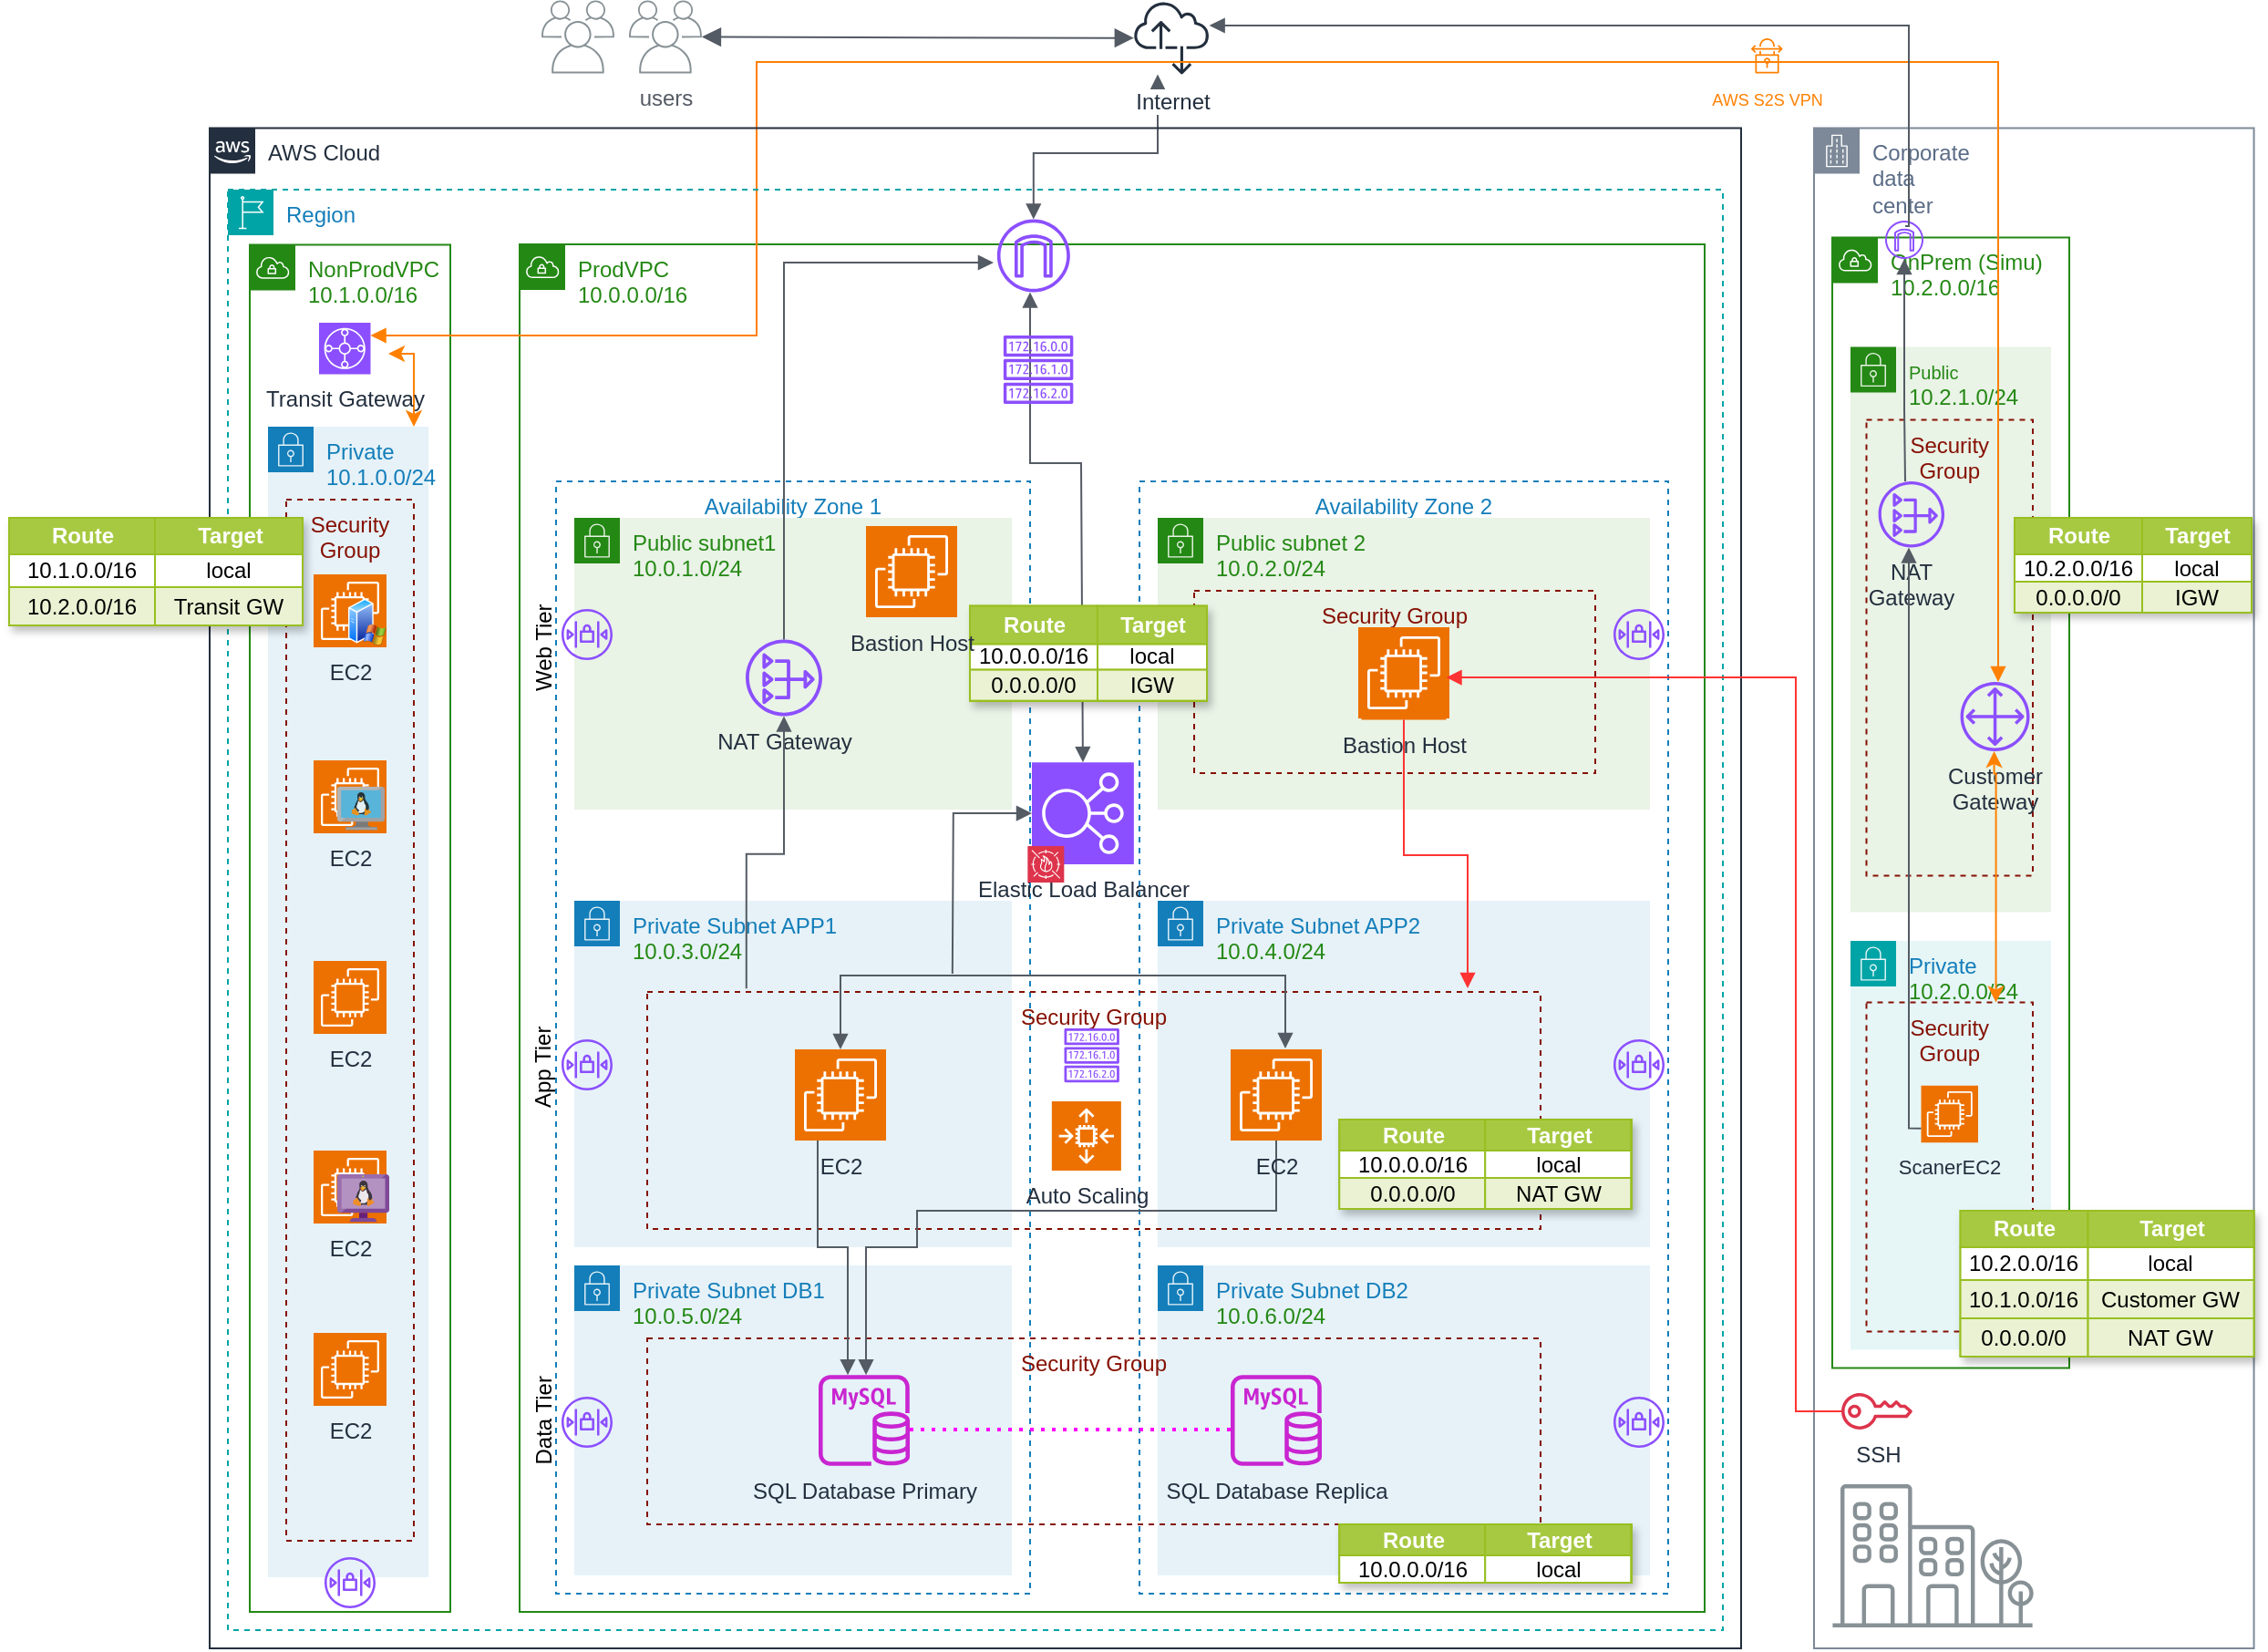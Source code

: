 <mxfile version="24.0.7" type="google">
  <diagram id="jrXY4hO8n29qiqvIHeQG" name="Page-1">
    <mxGraphModel grid="1" page="0" gridSize="10" guides="1" tooltips="1" connect="1" arrows="1" fold="1" pageScale="1" pageWidth="827" pageHeight="1169" math="0" shadow="0">
      <root>
        <mxCell id="0" />
        <mxCell id="1" parent="0" />
        <mxCell id="qwqYsB5dZcuQ6qPOjlZi-31" value="NonProdVPC&lt;div&gt;10.1.0.0/16&lt;/div&gt;" style="points=[[0,0],[0.25,0],[0.5,0],[0.75,0],[1,0],[1,0.25],[1,0.5],[1,0.75],[1,1],[0.75,1],[0.5,1],[0.25,1],[0,1],[0,0.75],[0,0.5],[0,0.25]];outlineConnect=0;gradientColor=none;html=1;whiteSpace=wrap;fontSize=12;fontStyle=0;shape=mxgraph.aws4.group;grIcon=mxgraph.aws4.group_vpc;strokeColor=#248814;fillColor=none;verticalAlign=top;align=left;spacingLeft=30;dashed=0;fontColor=#248814;" vertex="1" parent="1">
          <mxGeometry x="-1058" y="-799.7" width="110" height="749.7" as="geometry" />
        </mxCell>
        <mxCell id="5G6M97Ru5O6IGqaMy1Rf-32" value="Availability Zone 2" style="strokeColor=#147EBA;dashed=1;verticalAlign=top;fontStyle=0;fontColor=#147EBA;" vertex="1" parent="1">
          <mxGeometry x="-570" y="-670" width="290" height="610" as="geometry" />
        </mxCell>
        <mxCell id="5G6M97Ru5O6IGqaMy1Rf-25" value="Public subnet 2&lt;div&gt;10.0.2.0/24&lt;br&gt;&lt;/div&gt;" style="points=[[0,0],[0.25,0],[0.5,0],[0.75,0],[1,0],[1,0.25],[1,0.5],[1,0.75],[1,1],[0.75,1],[0.5,1],[0.25,1],[0,1],[0,0.75],[0,0.5],[0,0.25]];outlineConnect=0;gradientColor=none;html=1;whiteSpace=wrap;fontSize=12;fontStyle=0;shape=mxgraph.aws4.group;grIcon=mxgraph.aws4.group_security_group;grStroke=0;strokeColor=#248814;fillColor=#E9F3E6;verticalAlign=top;align=left;spacingLeft=30;fontColor=#248814;dashed=0;" vertex="1" parent="1">
          <mxGeometry x="-560" y="-650" width="270" height="160" as="geometry" />
        </mxCell>
        <mxCell id="qwqYsB5dZcuQ6qPOjlZi-44" value="Corporate&lt;div&gt;data&lt;/div&gt;&lt;div&gt;center&lt;/div&gt;" style="points=[[0,0],[0.25,0],[0.5,0],[0.75,0],[1,0],[1,0.25],[1,0.5],[1,0.75],[1,1],[0.75,1],[0.5,1],[0.25,1],[0,1],[0,0.75],[0,0.5],[0,0.25]];outlineConnect=0;gradientColor=none;html=1;whiteSpace=wrap;fontSize=12;fontStyle=0;container=1;pointerEvents=0;collapsible=0;recursiveResize=0;shape=mxgraph.aws4.group;grIcon=mxgraph.aws4.group_corporate_data_center;strokeColor=#7D8998;fillColor=none;verticalAlign=top;align=left;spacingLeft=30;fontColor=#5A6C86;dashed=0;" vertex="1" parent="1">
          <mxGeometry x="-200" y="-863.75" width="241.28" height="833.75" as="geometry" />
        </mxCell>
        <mxCell id="2kqKT8JBHIfpJvnTGZ3Y-7" value="OnPrem&amp;nbsp;&lt;span style=&quot;background-color: initial;&quot;&gt;(Simu)&lt;/span&gt;&lt;div&gt;10.2.0.0/16&lt;/div&gt;" style="points=[[0,0],[0.25,0],[0.5,0],[0.75,0],[1,0],[1,0.25],[1,0.5],[1,0.75],[1,1],[0.75,1],[0.5,1],[0.25,1],[0,1],[0,0.75],[0,0.5],[0,0.25]];outlineConnect=0;gradientColor=none;html=1;whiteSpace=wrap;fontSize=12;fontStyle=0;shape=mxgraph.aws4.group;grIcon=mxgraph.aws4.group_vpc;strokeColor=#248814;fillColor=none;verticalAlign=top;align=left;spacingLeft=30;dashed=0;fontColor=#248814;" vertex="1" parent="qwqYsB5dZcuQ6qPOjlZi-44">
          <mxGeometry x="10" y="60" width="130" height="620" as="geometry" />
        </mxCell>
        <mxCell id="2kqKT8JBHIfpJvnTGZ3Y-9" value="&lt;font style=&quot;font-size: 10px;&quot;&gt;Public&lt;/font&gt;&lt;div&gt;&lt;font style=&quot;font-size: 10px;&quot;&gt;&lt;span style=&quot;font-size: 12px;&quot;&gt;10.2.1.0/24&lt;/span&gt;&lt;br&gt;&lt;/font&gt;&lt;/div&gt;" style="points=[[0,0],[0.25,0],[0.5,0],[0.75,0],[1,0],[1,0.25],[1,0.5],[1,0.75],[1,1],[0.75,1],[0.5,1],[0.25,1],[0,1],[0,0.75],[0,0.5],[0,0.25]];outlineConnect=0;gradientColor=none;html=1;whiteSpace=wrap;fontSize=12;fontStyle=0;shape=mxgraph.aws4.group;grIcon=mxgraph.aws4.group_security_group;grStroke=0;strokeColor=#248814;fillColor=#E9F3E6;verticalAlign=top;align=left;spacingLeft=30;fontColor=#248814;dashed=0;" vertex="1" parent="qwqYsB5dZcuQ6qPOjlZi-44">
          <mxGeometry x="20" y="120" width="110" height="310" as="geometry" />
        </mxCell>
        <mxCell id="2kqKT8JBHIfpJvnTGZ3Y-8" value="&lt;div&gt;&lt;br&gt;&lt;/div&gt;" style="sketch=0;outlineConnect=0;fontColor=#232F3E;gradientColor=none;fillColor=#8C4FFF;strokeColor=none;dashed=0;verticalLabelPosition=bottom;verticalAlign=top;align=center;html=1;fontSize=12;fontStyle=0;aspect=fixed;pointerEvents=1;shape=mxgraph.aws4.internet_gateway;" vertex="1" parent="qwqYsB5dZcuQ6qPOjlZi-44">
          <mxGeometry x="39" y="50.75" width="21" height="21" as="geometry" />
        </mxCell>
        <mxCell id="WDyf5YHHjm186nwhv2zG-4" value="Security&#xa;Group" style="fillColor=none;strokeColor=#861104;verticalAlign=top;fontStyle=0;fontColor=#861104;dashed=1;" vertex="1" parent="qwqYsB5dZcuQ6qPOjlZi-44">
          <mxGeometry x="28.75" y="160" width="91.25" height="250" as="geometry" />
        </mxCell>
        <mxCell id="2kqKT8JBHIfpJvnTGZ3Y-11" value="Private&lt;div&gt;&lt;span style=&quot;color: rgb(36, 136, 20);&quot;&gt;10.2.0.0/24&lt;/span&gt;&lt;br&gt;&lt;/div&gt;" style="points=[[0,0],[0.25,0],[0.5,0],[0.75,0],[1,0],[1,0.25],[1,0.5],[1,0.75],[1,1],[0.75,1],[0.5,1],[0.25,1],[0,1],[0,0.75],[0,0.5],[0,0.25]];outlineConnect=0;gradientColor=none;html=1;whiteSpace=wrap;fontSize=12;fontStyle=0;container=1;pointerEvents=0;collapsible=0;recursiveResize=0;shape=mxgraph.aws4.group;grIcon=mxgraph.aws4.group_security_group;grStroke=0;strokeColor=#00A4A6;fillColor=#E6F6F7;verticalAlign=top;align=left;spacingLeft=30;fontColor=#147EBA;dashed=0;fontFamily=Helvetica;" vertex="1" parent="qwqYsB5dZcuQ6qPOjlZi-44">
          <mxGeometry x="20" y="445.75" width="110" height="224.25" as="geometry" />
        </mxCell>
        <mxCell id="WDyf5YHHjm186nwhv2zG-5" value="Security&#xa;Group" style="fillColor=none;strokeColor=#861104;verticalAlign=top;fontStyle=0;fontColor=#861104;dashed=1;" vertex="1" parent="qwqYsB5dZcuQ6qPOjlZi-44">
          <mxGeometry x="28.75" y="479.5" width="91.25" height="180.5" as="geometry" />
        </mxCell>
        <mxCell id="WDyf5YHHjm186nwhv2zG-6" value="&lt;div style=&quot;font-size: 11px;&quot;&gt;ScanerEC2&lt;div&gt;&lt;br&gt;&lt;/div&gt;&lt;/div&gt;" style="sketch=0;points=[[0,0,0],[0.25,0,0],[0.5,0,0],[0.75,0,0],[1,0,0],[0,1,0],[0.25,1,0],[0.5,1,0],[0.75,1,0],[1,1,0],[0,0.25,0],[0,0.5,0],[0,0.75,0],[1,0.25,0],[1,0.5,0],[1,0.75,0]];outlineConnect=0;fontColor=#232F3E;fillColor=#ED7100;strokeColor=#ffffff;dashed=0;verticalLabelPosition=bottom;verticalAlign=top;align=center;html=1;fontSize=12;fontStyle=0;aspect=fixed;shape=mxgraph.aws4.resourceIcon;resIcon=mxgraph.aws4.ec2;" vertex="1" parent="qwqYsB5dZcuQ6qPOjlZi-44">
          <mxGeometry x="58.75" y="525.13" width="31.25" height="31.25" as="geometry" />
        </mxCell>
        <mxCell id="rsvcO-LfWP1tyz7gH72l-44" value="SSH" style="sketch=0;outlineConnect=0;fontColor=#232F3E;gradientColor=none;fillColor=#DD344C;strokeColor=none;dashed=0;verticalLabelPosition=bottom;verticalAlign=top;align=center;html=1;fontSize=12;fontStyle=0;aspect=fixed;pointerEvents=1;shape=mxgraph.aws4.addon;labelBackgroundColor=#FFFFFF;" vertex="1" parent="qwqYsB5dZcuQ6qPOjlZi-44">
          <mxGeometry x="15" y="693.75" width="39" height="20" as="geometry" />
        </mxCell>
        <mxCell id="WDyf5YHHjm186nwhv2zG-7" value="Customer&lt;br&gt;Gateway" style="sketch=0;outlineConnect=0;fontColor=#232F3E;gradientColor=none;fillColor=#8C4FFF;strokeColor=none;dashed=0;verticalLabelPosition=bottom;verticalAlign=top;align=center;html=1;fontSize=12;fontStyle=0;aspect=fixed;pointerEvents=1;shape=mxgraph.aws4.customer_gateway;" vertex="1" parent="qwqYsB5dZcuQ6qPOjlZi-44">
          <mxGeometry x="80.28" y="303.75" width="38" height="38" as="geometry" />
        </mxCell>
        <mxCell id="WDyf5YHHjm186nwhv2zG-14" value="" style="sketch=0;outlineConnect=0;gradientColor=none;fontColor=#545B64;strokeColor=none;fillColor=#879196;dashed=0;verticalLabelPosition=bottom;verticalAlign=top;align=center;html=1;fontSize=12;fontStyle=0;aspect=fixed;shape=mxgraph.aws4.illustration_office_building;pointerEvents=1" vertex="1" parent="qwqYsB5dZcuQ6qPOjlZi-44">
          <mxGeometry x="10.0" y="743.75" width="110.56" height="78.5" as="geometry" />
        </mxCell>
        <mxCell id="9y1GX-N_RNY5stM7Mtnh-2" value="NAT&lt;div&gt;&lt;span style=&quot;background-color: initial;&quot;&gt;Gateway&lt;/span&gt;&lt;/div&gt;" style="sketch=0;outlineConnect=0;fontColor=#232F3E;gradientColor=none;fillColor=#8C4FFF;strokeColor=none;dashed=0;verticalLabelPosition=bottom;verticalAlign=top;align=center;html=1;fontSize=12;fontStyle=0;aspect=fixed;pointerEvents=1;shape=mxgraph.aws4.nat_gateway;" vertex="1" parent="qwqYsB5dZcuQ6qPOjlZi-44">
          <mxGeometry x="35.28" y="193.75" width="36.25" height="36.25" as="geometry" />
        </mxCell>
        <mxCell id="9y1GX-N_RNY5stM7Mtnh-4" value="" style="edgeStyle=orthogonalEdgeStyle;html=1;endArrow=classic;elbow=vertical;startArrow=classic;startFill=1;endFill=1;strokeColor=#FF8000;rounded=0;" edge="1" parent="qwqYsB5dZcuQ6qPOjlZi-44">
          <mxGeometry width="100" relative="1" as="geometry">
            <mxPoint x="99.78" y="479.5" as="sourcePoint" />
            <mxPoint x="98.78" y="341.75" as="targetPoint" />
            <Array as="points">
              <mxPoint x="99.78" y="354" />
              <mxPoint x="98.78" y="354" />
            </Array>
          </mxGeometry>
        </mxCell>
        <mxCell id="9y1GX-N_RNY5stM7Mtnh-8" value="" style="edgeStyle=orthogonalEdgeStyle;html=1;endArrow=block;elbow=vertical;startArrow=none;startFill=0;endFill=1;strokeColor=#545B64;rounded=0;exitX=0;exitY=0.75;exitDx=0;exitDy=0;exitPerimeter=0;" edge="1" parent="qwqYsB5dZcuQ6qPOjlZi-44" source="WDyf5YHHjm186nwhv2zG-6" target="9y1GX-N_RNY5stM7Mtnh-2">
          <mxGeometry width="100" relative="1" as="geometry">
            <mxPoint x="544" y="223.75" as="sourcePoint" />
            <mxPoint x="160" y="-26.25" as="targetPoint" />
            <Array as="points">
              <mxPoint x="52" y="549" />
            </Array>
          </mxGeometry>
        </mxCell>
        <mxCell id="9y1GX-N_RNY5stM7Mtnh-10" value="" style="edgeStyle=orthogonalEdgeStyle;html=1;endArrow=none;elbow=vertical;startArrow=block;startFill=1;strokeColor=#545B64;rounded=0;" edge="1" parent="qwqYsB5dZcuQ6qPOjlZi-44" source="2kqKT8JBHIfpJvnTGZ3Y-8" target="9y1GX-N_RNY5stM7Mtnh-2">
          <mxGeometry width="100" relative="1" as="geometry">
            <mxPoint x="-120" y="363.75" as="sourcePoint" />
            <mxPoint x="-20" y="363.75" as="targetPoint" />
            <Array as="points">
              <mxPoint x="50" y="154" />
              <mxPoint x="50" y="154" />
            </Array>
          </mxGeometry>
        </mxCell>
        <mxCell id="rPaTQzjuS0lXiHHb9sFG-83" value="Assets" style="childLayout=tableLayout;recursiveResize=0;strokeColor=#98bf21;fillColor=#A7C942;shadow=1;" vertex="1" parent="qwqYsB5dZcuQ6qPOjlZi-44">
          <mxGeometry x="80.28" y="593.75" width="161" height="80" as="geometry" />
        </mxCell>
        <mxCell id="rPaTQzjuS0lXiHHb9sFG-84" style="shape=tableRow;horizontal=0;startSize=0;swimlaneHead=0;swimlaneBody=0;top=0;left=0;bottom=0;right=0;dropTarget=0;collapsible=0;recursiveResize=0;expand=0;fontStyle=0;strokeColor=inherit;fillColor=#ffffff;" vertex="1" parent="rPaTQzjuS0lXiHHb9sFG-83">
          <mxGeometry width="161" height="20" as="geometry" />
        </mxCell>
        <mxCell id="rPaTQzjuS0lXiHHb9sFG-85" value="Route" style="connectable=0;recursiveResize=0;strokeColor=inherit;fillColor=#A7C942;align=center;fontStyle=1;fontColor=#FFFFFF;html=1;" vertex="1" parent="rPaTQzjuS0lXiHHb9sFG-84">
          <mxGeometry width="70" height="20" as="geometry">
            <mxRectangle width="70" height="20" as="alternateBounds" />
          </mxGeometry>
        </mxCell>
        <mxCell id="rPaTQzjuS0lXiHHb9sFG-86" value="Target" style="connectable=0;recursiveResize=0;strokeColor=inherit;fillColor=#A7C942;align=center;fontStyle=1;fontColor=#FFFFFF;html=1;" vertex="1" parent="rPaTQzjuS0lXiHHb9sFG-84">
          <mxGeometry x="70" width="91" height="20" as="geometry">
            <mxRectangle width="91" height="20" as="alternateBounds" />
          </mxGeometry>
        </mxCell>
        <mxCell id="rPaTQzjuS0lXiHHb9sFG-87" value="" style="shape=tableRow;horizontal=0;startSize=0;swimlaneHead=0;swimlaneBody=0;top=0;left=0;bottom=0;right=0;dropTarget=0;collapsible=0;recursiveResize=0;expand=0;fontStyle=0;strokeColor=inherit;fillColor=#ffffff;" vertex="1" parent="rPaTQzjuS0lXiHHb9sFG-83">
          <mxGeometry y="20" width="161" height="18" as="geometry" />
        </mxCell>
        <mxCell id="rPaTQzjuS0lXiHHb9sFG-88" value="10.2.0&lt;span style=&quot;background-color: initial;&quot;&gt;.0/16&lt;/span&gt;" style="connectable=0;recursiveResize=0;strokeColor=inherit;fillColor=inherit;align=center;whiteSpace=wrap;html=1;" vertex="1" parent="rPaTQzjuS0lXiHHb9sFG-87">
          <mxGeometry width="70" height="18" as="geometry">
            <mxRectangle width="70" height="18" as="alternateBounds" />
          </mxGeometry>
        </mxCell>
        <mxCell id="rPaTQzjuS0lXiHHb9sFG-89" value="local" style="connectable=0;recursiveResize=0;strokeColor=inherit;fillColor=inherit;align=center;whiteSpace=wrap;html=1;" vertex="1" parent="rPaTQzjuS0lXiHHb9sFG-87">
          <mxGeometry x="70" width="91" height="18" as="geometry">
            <mxRectangle width="91" height="18" as="alternateBounds" />
          </mxGeometry>
        </mxCell>
        <mxCell id="rPaTQzjuS0lXiHHb9sFG-90" value="" style="shape=tableRow;horizontal=0;startSize=0;swimlaneHead=0;swimlaneBody=0;top=0;left=0;bottom=0;right=0;dropTarget=0;collapsible=0;recursiveResize=0;expand=0;fontStyle=1;strokeColor=inherit;fillColor=#EAF2D3;" vertex="1" parent="rPaTQzjuS0lXiHHb9sFG-83">
          <mxGeometry y="38" width="161" height="21" as="geometry" />
        </mxCell>
        <mxCell id="rPaTQzjuS0lXiHHb9sFG-91" value="10.1.0.0/16" style="connectable=0;recursiveResize=0;strokeColor=inherit;fillColor=inherit;whiteSpace=wrap;html=1;" vertex="1" parent="rPaTQzjuS0lXiHHb9sFG-90">
          <mxGeometry width="70" height="21" as="geometry">
            <mxRectangle width="70" height="21" as="alternateBounds" />
          </mxGeometry>
        </mxCell>
        <mxCell id="rPaTQzjuS0lXiHHb9sFG-92" value="Customer GW" style="connectable=0;recursiveResize=0;strokeColor=inherit;fillColor=inherit;whiteSpace=wrap;html=1;" vertex="1" parent="rPaTQzjuS0lXiHHb9sFG-90">
          <mxGeometry x="70" width="91" height="21" as="geometry">
            <mxRectangle width="91" height="21" as="alternateBounds" />
          </mxGeometry>
        </mxCell>
        <mxCell id="rPaTQzjuS0lXiHHb9sFG-96" style="shape=tableRow;horizontal=0;startSize=0;swimlaneHead=0;swimlaneBody=0;top=0;left=0;bottom=0;right=0;dropTarget=0;collapsible=0;recursiveResize=0;expand=0;fontStyle=1;strokeColor=inherit;fillColor=#EAF2D3;" vertex="1" parent="rPaTQzjuS0lXiHHb9sFG-83">
          <mxGeometry y="59" width="161" height="21" as="geometry" />
        </mxCell>
        <mxCell id="rPaTQzjuS0lXiHHb9sFG-97" value="0.0.0.0/0" style="connectable=0;recursiveResize=0;strokeColor=inherit;fillColor=inherit;whiteSpace=wrap;html=1;" vertex="1" parent="rPaTQzjuS0lXiHHb9sFG-96">
          <mxGeometry width="70" height="21" as="geometry">
            <mxRectangle width="70" height="21" as="alternateBounds" />
          </mxGeometry>
        </mxCell>
        <mxCell id="rPaTQzjuS0lXiHHb9sFG-98" value="NAT GW" style="connectable=0;recursiveResize=0;strokeColor=inherit;fillColor=inherit;whiteSpace=wrap;html=1;" vertex="1" parent="rPaTQzjuS0lXiHHb9sFG-96">
          <mxGeometry x="70" width="91" height="21" as="geometry">
            <mxRectangle width="91" height="21" as="alternateBounds" />
          </mxGeometry>
        </mxCell>
        <mxCell id="rPaTQzjuS0lXiHHb9sFG-118" value="Assets" style="childLayout=tableLayout;recursiveResize=0;strokeColor=#98bf21;fillColor=#A7C942;shadow=1;" vertex="1" parent="qwqYsB5dZcuQ6qPOjlZi-44">
          <mxGeometry x="110" y="213.75" width="130" height="51.5" as="geometry" />
        </mxCell>
        <mxCell id="rPaTQzjuS0lXiHHb9sFG-119" style="shape=tableRow;horizontal=0;startSize=0;swimlaneHead=0;swimlaneBody=0;top=0;left=0;bottom=0;right=0;dropTarget=0;collapsible=0;recursiveResize=0;expand=0;fontStyle=0;strokeColor=inherit;fillColor=#ffffff;" vertex="1" parent="rPaTQzjuS0lXiHHb9sFG-118">
          <mxGeometry width="130" height="20" as="geometry" />
        </mxCell>
        <mxCell id="rPaTQzjuS0lXiHHb9sFG-120" value="Route" style="connectable=0;recursiveResize=0;strokeColor=inherit;fillColor=#A7C942;align=center;fontStyle=1;fontColor=#FFFFFF;html=1;" vertex="1" parent="rPaTQzjuS0lXiHHb9sFG-119">
          <mxGeometry width="70" height="20" as="geometry">
            <mxRectangle width="70" height="20" as="alternateBounds" />
          </mxGeometry>
        </mxCell>
        <mxCell id="rPaTQzjuS0lXiHHb9sFG-121" value="Target" style="connectable=0;recursiveResize=0;strokeColor=inherit;fillColor=#A7C942;align=center;fontStyle=1;fontColor=#FFFFFF;html=1;" vertex="1" parent="rPaTQzjuS0lXiHHb9sFG-119">
          <mxGeometry x="70" width="60" height="20" as="geometry">
            <mxRectangle width="60" height="20" as="alternateBounds" />
          </mxGeometry>
        </mxCell>
        <mxCell id="rPaTQzjuS0lXiHHb9sFG-122" value="" style="shape=tableRow;horizontal=0;startSize=0;swimlaneHead=0;swimlaneBody=0;top=0;left=0;bottom=0;right=0;dropTarget=0;collapsible=0;recursiveResize=0;expand=0;fontStyle=0;strokeColor=inherit;fillColor=#ffffff;" vertex="1" parent="rPaTQzjuS0lXiHHb9sFG-118">
          <mxGeometry y="20" width="130" height="15" as="geometry" />
        </mxCell>
        <mxCell id="rPaTQzjuS0lXiHHb9sFG-123" value="10.2.0.0/16" style="connectable=0;recursiveResize=0;strokeColor=inherit;fillColor=inherit;align=center;whiteSpace=wrap;html=1;" vertex="1" parent="rPaTQzjuS0lXiHHb9sFG-122">
          <mxGeometry width="70" height="15" as="geometry">
            <mxRectangle width="70" height="15" as="alternateBounds" />
          </mxGeometry>
        </mxCell>
        <mxCell id="rPaTQzjuS0lXiHHb9sFG-124" value="local" style="connectable=0;recursiveResize=0;strokeColor=inherit;fillColor=inherit;align=center;whiteSpace=wrap;html=1;" vertex="1" parent="rPaTQzjuS0lXiHHb9sFG-122">
          <mxGeometry x="70" width="60" height="15" as="geometry">
            <mxRectangle width="60" height="15" as="alternateBounds" />
          </mxGeometry>
        </mxCell>
        <mxCell id="rPaTQzjuS0lXiHHb9sFG-125" value="" style="shape=tableRow;horizontal=0;startSize=0;swimlaneHead=0;swimlaneBody=0;top=0;left=0;bottom=0;right=0;dropTarget=0;collapsible=0;recursiveResize=0;expand=0;fontStyle=1;strokeColor=inherit;fillColor=#EAF2D3;" vertex="1" parent="rPaTQzjuS0lXiHHb9sFG-118">
          <mxGeometry y="35" width="130" height="17" as="geometry" />
        </mxCell>
        <mxCell id="rPaTQzjuS0lXiHHb9sFG-126" value="0.0.0.0/0" style="connectable=0;recursiveResize=0;strokeColor=inherit;fillColor=inherit;whiteSpace=wrap;html=1;" vertex="1" parent="rPaTQzjuS0lXiHHb9sFG-125">
          <mxGeometry width="70" height="17" as="geometry">
            <mxRectangle width="70" height="17" as="alternateBounds" />
          </mxGeometry>
        </mxCell>
        <mxCell id="rPaTQzjuS0lXiHHb9sFG-127" value="I&lt;span style=&quot;background-color: initial;&quot;&gt;GW&lt;/span&gt;" style="connectable=0;recursiveResize=0;strokeColor=inherit;fillColor=inherit;whiteSpace=wrap;html=1;" vertex="1" parent="rPaTQzjuS0lXiHHb9sFG-125">
          <mxGeometry x="70" width="60" height="17" as="geometry">
            <mxRectangle width="60" height="17" as="alternateBounds" />
          </mxGeometry>
        </mxCell>
        <mxCell id="5G6M97Ru5O6IGqaMy1Rf-23" value="ProdVPC&lt;div&gt;10.0.0.0/16&lt;/div&gt;" style="points=[[0,0],[0.25,0],[0.5,0],[0.75,0],[1,0],[1,0.25],[1,0.5],[1,0.75],[1,1],[0.75,1],[0.5,1],[0.25,1],[0,1],[0,0.75],[0,0.5],[0,0.25]];outlineConnect=0;gradientColor=none;html=1;whiteSpace=wrap;fontSize=12;fontStyle=0;shape=mxgraph.aws4.group;grIcon=mxgraph.aws4.group_vpc;strokeColor=#248814;fillColor=none;verticalAlign=top;align=left;spacingLeft=30;dashed=0;fontColor=#248814;" vertex="1" parent="1">
          <mxGeometry x="-910" y="-800" width="650" height="750" as="geometry" />
        </mxCell>
        <mxCell id="rsvcO-LfWP1tyz7gH72l-50" value="Private&lt;div&gt;10.1.0.0/24&lt;/div&gt;" style="points=[[0,0],[0.25,0],[0.5,0],[0.75,0],[1,0],[1,0.25],[1,0.5],[1,0.75],[1,1],[0.75,1],[0.5,1],[0.25,1],[0,1],[0,0.75],[0,0.5],[0,0.25]];outlineConnect=0;gradientColor=none;html=1;whiteSpace=wrap;fontSize=12;fontStyle=0;shape=mxgraph.aws4.group;grIcon=mxgraph.aws4.group_security_group;grStroke=0;strokeColor=#147EBA;fillColor=#E6F2F8;verticalAlign=top;align=left;spacingLeft=30;fontColor=#147EBA;dashed=0;" vertex="1" parent="1">
          <mxGeometry x="-1048" y="-700" width="88" height="631" as="geometry" />
        </mxCell>
        <mxCell id="5G6M97Ru5O6IGqaMy1Rf-31" value="Availability Zone 1" style="strokeColor=#147EBA;dashed=1;verticalAlign=top;fontStyle=0;fontColor=#147EBA;" vertex="1" parent="1">
          <mxGeometry x="-890" y="-670" width="260" height="610" as="geometry" />
        </mxCell>
        <mxCell id="qwqYsB5dZcuQ6qPOjlZi-6" value="Private Subnet DB1&lt;div&gt;&lt;span style=&quot;color: rgb(36, 136, 20);&quot;&gt;10.0.5.0/24&lt;/span&gt;&lt;br&gt;&lt;/div&gt;" style="points=[[0,0],[0.25,0],[0.5,0],[0.75,0],[1,0],[1,0.25],[1,0.5],[1,0.75],[1,1],[0.75,1],[0.5,1],[0.25,1],[0,1],[0,0.75],[0,0.5],[0,0.25]];outlineConnect=0;gradientColor=none;html=1;whiteSpace=wrap;fontSize=12;fontStyle=0;shape=mxgraph.aws4.group;grIcon=mxgraph.aws4.group_security_group;grStroke=0;strokeColor=#147EBA;fillColor=#E6F2F8;verticalAlign=top;align=left;spacingLeft=30;fontColor=#147EBA;dashed=0;" vertex="1" parent="1">
          <mxGeometry x="-880" y="-240" width="240" height="170" as="geometry" />
        </mxCell>
        <mxCell id="qwqYsB5dZcuQ6qPOjlZi-7" value="Private Subnet DB2&lt;div&gt;&lt;span style=&quot;color: rgb(36, 136, 20);&quot;&gt;10.0.6.0/24&lt;/span&gt;&lt;br&gt;&lt;/div&gt;" style="points=[[0,0],[0.25,0],[0.5,0],[0.75,0],[1,0],[1,0.25],[1,0.5],[1,0.75],[1,1],[0.75,1],[0.5,1],[0.25,1],[0,1],[0,0.75],[0,0.5],[0,0.25]];outlineConnect=0;gradientColor=none;html=1;whiteSpace=wrap;fontSize=12;fontStyle=0;shape=mxgraph.aws4.group;grIcon=mxgraph.aws4.group_security_group;grStroke=0;strokeColor=#147EBA;fillColor=#E6F2F8;verticalAlign=top;align=left;spacingLeft=30;fontColor=#147EBA;dashed=0;" vertex="1" parent="1">
          <mxGeometry x="-560" y="-240" width="270" height="170" as="geometry" />
        </mxCell>
        <mxCell id="5G6M97Ru5O6IGqaMy1Rf-24" value="Public subnet1&lt;div&gt;10.0.1.0/24&lt;/div&gt;" style="points=[[0,0],[0.25,0],[0.5,0],[0.75,0],[1,0],[1,0.25],[1,0.5],[1,0.75],[1,1],[0.75,1],[0.5,1],[0.25,1],[0,1],[0,0.75],[0,0.5],[0,0.25]];outlineConnect=0;gradientColor=none;html=1;whiteSpace=wrap;fontSize=12;fontStyle=0;shape=mxgraph.aws4.group;grIcon=mxgraph.aws4.group_security_group;grStroke=0;strokeColor=#248814;fillColor=#E9F3E6;verticalAlign=top;align=left;spacingLeft=30;fontColor=#248814;dashed=0;" vertex="1" parent="1">
          <mxGeometry x="-880" y="-650" width="240" height="160" as="geometry" />
        </mxCell>
        <mxCell id="5G6M97Ru5O6IGqaMy1Rf-26" value="Private Subnet APP1&lt;div&gt;&lt;span style=&quot;color: rgb(36, 136, 20);&quot;&gt;10.0.3.0/24&lt;/span&gt;&lt;br&gt;&lt;/div&gt;" style="points=[[0,0],[0.25,0],[0.5,0],[0.75,0],[1,0],[1,0.25],[1,0.5],[1,0.75],[1,1],[0.75,1],[0.5,1],[0.25,1],[0,1],[0,0.75],[0,0.5],[0,0.25]];outlineConnect=0;gradientColor=none;html=1;whiteSpace=wrap;fontSize=12;fontStyle=0;shape=mxgraph.aws4.group;grIcon=mxgraph.aws4.group_security_group;grStroke=0;strokeColor=#147EBA;fillColor=#E6F2F8;verticalAlign=top;align=left;spacingLeft=30;fontColor=#147EBA;dashed=0;" vertex="1" parent="1">
          <mxGeometry x="-880" y="-440" width="240" height="190" as="geometry" />
        </mxCell>
        <mxCell id="5G6M97Ru5O6IGqaMy1Rf-27" value="Private Subnet APP&lt;span style=&quot;background-color: initial;&quot;&gt;2&lt;/span&gt;&lt;div&gt;&lt;span style=&quot;color: rgb(36, 136, 20);&quot;&gt;10.0.4.0/24&lt;/span&gt;&lt;span style=&quot;background-color: initial;&quot;&gt;&lt;br&gt;&lt;/span&gt;&lt;/div&gt;" style="points=[[0,0],[0.25,0],[0.5,0],[0.75,0],[1,0],[1,0.25],[1,0.5],[1,0.75],[1,1],[0.75,1],[0.5,1],[0.25,1],[0,1],[0,0.75],[0,0.5],[0,0.25]];outlineConnect=0;gradientColor=none;html=1;whiteSpace=wrap;fontSize=12;fontStyle=0;shape=mxgraph.aws4.group;grIcon=mxgraph.aws4.group_security_group;grStroke=0;strokeColor=#147EBA;fillColor=#E6F2F8;verticalAlign=top;align=left;spacingLeft=30;fontColor=#147EBA;dashed=0;" vertex="1" parent="1">
          <mxGeometry x="-560" y="-440" width="270" height="190" as="geometry" />
        </mxCell>
        <mxCell id="qwqYsB5dZcuQ6qPOjlZi-8" value="Security Group" style="fillColor=none;strokeColor=#861104;verticalAlign=top;fontStyle=0;fontColor=#861104;dashed=1;" vertex="1" parent="1">
          <mxGeometry x="-840" y="-200" width="490" height="102" as="geometry" />
        </mxCell>
        <mxCell id="qwqYsB5dZcuQ6qPOjlZi-9" value="SQL Database Primary&lt;div&gt;&lt;br&gt;&lt;/div&gt;" style="sketch=0;outlineConnect=0;fontColor=#232F3E;gradientColor=none;fillColor=#C925D1;strokeColor=none;dashed=0;verticalLabelPosition=bottom;verticalAlign=top;align=center;html=1;fontSize=12;fontStyle=0;aspect=fixed;pointerEvents=1;shape=mxgraph.aws4.rds_mysql_instance;" vertex="1" parent="1">
          <mxGeometry x="-746" y="-180" width="50" height="50" as="geometry" />
        </mxCell>
        <mxCell id="qwqYsB5dZcuQ6qPOjlZi-10" value="SQL Database Replica&lt;div&gt;&lt;br&gt;&lt;/div&gt;" style="sketch=0;outlineConnect=0;fontColor=#232F3E;gradientColor=none;fillColor=#C925D1;strokeColor=none;dashed=0;verticalLabelPosition=bottom;verticalAlign=top;align=center;html=1;fontSize=12;fontStyle=0;aspect=fixed;pointerEvents=1;shape=mxgraph.aws4.rds_mysql_instance;" vertex="1" parent="1">
          <mxGeometry x="-520" y="-180" width="50" height="50" as="geometry" />
        </mxCell>
        <mxCell id="qwqYsB5dZcuQ6qPOjlZi-27" value="Security Group" style="fillColor=none;strokeColor=#861104;verticalAlign=top;fontStyle=0;fontColor=#861104;dashed=1;" vertex="1" parent="1">
          <mxGeometry x="-840" y="-390" width="490" height="130" as="geometry" />
        </mxCell>
        <mxCell id="qwqYsB5dZcuQ6qPOjlZi-20" value="EC2&lt;div&gt;&lt;br&gt;&lt;/div&gt;" style="sketch=0;points=[[0,0,0],[0.25,0,0],[0.5,0,0],[0.75,0,0],[1,0,0],[0,1,0],[0.25,1,0],[0.5,1,0],[0.75,1,0],[1,1,0],[0,0.25,0],[0,0.5,0],[0,0.75,0],[1,0.25,0],[1,0.5,0],[1,0.75,0]];outlineConnect=0;fontColor=#232F3E;fillColor=#ED7100;strokeColor=#ffffff;dashed=0;verticalLabelPosition=bottom;verticalAlign=top;align=center;html=1;fontSize=12;fontStyle=0;aspect=fixed;shape=mxgraph.aws4.resourceIcon;resIcon=mxgraph.aws4.ec2;" vertex="1" parent="1">
          <mxGeometry x="-759" y="-358.5" width="50" height="50" as="geometry" />
        </mxCell>
        <mxCell id="qwqYsB5dZcuQ6qPOjlZi-40" value="Security&#xa;Group" style="fillColor=none;strokeColor=#861104;verticalAlign=top;fontStyle=0;fontColor=#861104;dashed=1;" vertex="1" parent="1">
          <mxGeometry x="-1038" y="-660" width="70" height="571" as="geometry" />
        </mxCell>
        <mxCell id="qwqYsB5dZcuQ6qPOjlZi-35" value="EC2&lt;div&gt;&lt;br&gt;&lt;/div&gt;" style="sketch=0;points=[[0,0,0],[0.25,0,0],[0.5,0,0],[0.75,0,0],[1,0,0],[0,1,0],[0.25,1,0],[0.5,1,0],[0.75,1,0],[1,1,0],[0,0.25,0],[0,0.5,0],[0,0.75,0],[1,0.25,0],[1,0.5,0],[1,0.75,0]];outlineConnect=0;fontColor=#232F3E;fillColor=#ED7100;strokeColor=#ffffff;dashed=0;verticalLabelPosition=bottom;verticalAlign=top;align=center;html=1;fontSize=12;fontStyle=0;aspect=fixed;shape=mxgraph.aws4.resourceIcon;resIcon=mxgraph.aws4.ec2;" vertex="1" parent="1">
          <mxGeometry x="-1023" y="-203.0" width="40" height="40" as="geometry" />
        </mxCell>
        <mxCell id="qwqYsB5dZcuQ6qPOjlZi-37" value="EC2&lt;div&gt;&lt;br&gt;&lt;/div&gt;" style="sketch=0;points=[[0,0,0],[0.25,0,0],[0.5,0,0],[0.75,0,0],[1,0,0],[0,1,0],[0.25,1,0],[0.5,1,0],[0.75,1,0],[1,1,0],[0,0.25,0],[0,0.5,0],[0,0.75,0],[1,0.25,0],[1,0.5,0],[1,0.75,0]];outlineConnect=0;fontColor=#232F3E;fillColor=#ED7100;strokeColor=#ffffff;dashed=0;verticalLabelPosition=bottom;verticalAlign=top;align=center;html=1;fontSize=12;fontStyle=0;aspect=fixed;shape=mxgraph.aws4.resourceIcon;resIcon=mxgraph.aws4.ec2;" vertex="1" parent="1">
          <mxGeometry x="-1023" y="-407" width="40" height="40" as="geometry" />
        </mxCell>
        <mxCell id="qwqYsB5dZcuQ6qPOjlZi-38" value="EC2&lt;div&gt;&lt;br&gt;&lt;/div&gt;" style="sketch=0;points=[[0,0,0],[0.25,0,0],[0.5,0,0],[0.75,0,0],[1,0,0],[0,1,0],[0.25,1,0],[0.5,1,0],[0.75,1,0],[1,1,0],[0,0.25,0],[0,0.5,0],[0,0.75,0],[1,0.25,0],[1,0.5,0],[1,0.75,0]];outlineConnect=0;fontColor=#232F3E;fillColor=#ED7100;strokeColor=#ffffff;dashed=0;verticalLabelPosition=bottom;verticalAlign=top;align=center;html=1;fontSize=12;fontStyle=0;aspect=fixed;shape=mxgraph.aws4.resourceIcon;resIcon=mxgraph.aws4.ec2;" vertex="1" parent="1">
          <mxGeometry x="-1023" y="-517" width="40" height="40" as="geometry" />
        </mxCell>
        <mxCell id="qwqYsB5dZcuQ6qPOjlZi-51" value="Elastic Load Balancer" style="sketch=0;points=[[0,0,0],[0.25,0,0],[0.5,0,0],[0.75,0,0],[1,0,0],[0,1,0],[0.25,1,0],[0.5,1,0],[0.75,1,0],[1,1,0],[0,0.25,0],[0,0.5,0],[0,0.75,0],[1,0.25,0],[1,0.5,0],[1,0.75,0]];outlineConnect=0;fontColor=#232F3E;fillColor=#8C4FFF;strokeColor=#ffffff;dashed=0;verticalLabelPosition=bottom;verticalAlign=top;align=center;html=1;fontSize=12;fontStyle=0;aspect=fixed;shape=mxgraph.aws4.resourceIcon;resIcon=mxgraph.aws4.elastic_load_balancing;" vertex="1" parent="1">
          <mxGeometry x="-629" y="-515.93" width="55.93" height="55.93" as="geometry" />
        </mxCell>
        <mxCell id="qwqYsB5dZcuQ6qPOjlZi-57" value="" style="edgeStyle=orthogonalEdgeStyle;html=1;endArrow=block;elbow=vertical;startArrow=block;startFill=1;endFill=1;strokeColor=#545B64;rounded=0;" edge="1" parent="1" source="WDyf5YHHjm186nwhv2zG-11" target="qwqYsB5dZcuQ6qPOjlZi-1">
          <mxGeometry width="100" relative="1" as="geometry">
            <mxPoint x="-629" y="-820.0" as="sourcePoint" />
            <mxPoint x="-550" y="-840" as="targetPoint" />
            <Array as="points">
              <mxPoint x="-629" y="-850" />
              <mxPoint x="-560" y="-850" />
            </Array>
          </mxGeometry>
        </mxCell>
        <mxCell id="qwqYsB5dZcuQ6qPOjlZi-87" value="" style="edgeStyle=orthogonalEdgeStyle;html=1;endArrow=block;elbow=vertical;startArrow=none;endFill=1;strokeColor=#545B64;rounded=0;exitX=0.5;exitY=1;exitDx=0;exitDy=0;exitPerimeter=0;" edge="1" parent="1" source="qwqYsB5dZcuQ6qPOjlZi-21" target="qwqYsB5dZcuQ6qPOjlZi-9">
          <mxGeometry width="100" relative="1" as="geometry">
            <mxPoint x="-460" y="-380" as="sourcePoint" />
            <mxPoint x="-360" y="-380" as="targetPoint" />
            <Array as="points">
              <mxPoint x="-495" y="-270" />
              <mxPoint x="-692" y="-270" />
              <mxPoint x="-692" y="-250" />
              <mxPoint x="-720" y="-250" />
            </Array>
          </mxGeometry>
        </mxCell>
        <mxCell id="qwqYsB5dZcuQ6qPOjlZi-88" value="" style="edgeStyle=orthogonalEdgeStyle;html=1;endArrow=none;elbow=vertical;startArrow=block;startFill=1;strokeColor=#545B64;rounded=0;entryX=0.25;entryY=1;entryDx=0;entryDy=0;entryPerimeter=0;" edge="1" parent="1" source="qwqYsB5dZcuQ6qPOjlZi-9" target="qwqYsB5dZcuQ6qPOjlZi-20">
          <mxGeometry width="100" relative="1" as="geometry">
            <mxPoint x="-460" y="-380" as="sourcePoint" />
            <mxPoint x="-360" y="-380" as="targetPoint" />
            <Array as="points">
              <mxPoint x="-730" y="-250" />
              <mxPoint x="-746" y="-250" />
            </Array>
          </mxGeometry>
        </mxCell>
        <mxCell id="rsvcO-LfWP1tyz7gH72l-4" value="Security Group" style="fillColor=none;strokeColor=#861104;verticalAlign=top;fontStyle=0;fontColor=#861104;dashed=1;" vertex="1" parent="1">
          <mxGeometry x="-540" y="-610" width="220" height="100" as="geometry" />
        </mxCell>
        <mxCell id="rsvcO-LfWP1tyz7gH72l-2" value="Bastion Host" style="sketch=0;points=[[0,0,0],[0.25,0,0],[0.5,0,0],[0.75,0,0],[1,0,0],[0,1,0],[0.25,1,0],[0.5,1,0],[0.75,1,0],[1,1,0],[0,0.25,0],[0,0.5,0],[0,0.75,0],[1,0.25,0],[1,0.5,0],[1,0.75,0]];outlineConnect=0;fontColor=#232F3E;fillColor=#ED7100;strokeColor=#ffffff;dashed=0;verticalLabelPosition=bottom;verticalAlign=top;align=center;html=1;fontSize=12;fontStyle=0;aspect=fixed;shape=mxgraph.aws4.resourceIcon;resIcon=mxgraph.aws4.compute;" vertex="1" parent="1">
          <mxGeometry x="-448.25" y="-585.7" width="46.5" height="46.5" as="geometry" />
        </mxCell>
        <mxCell id="rsvcO-LfWP1tyz7gH72l-3" value="NAT&amp;nbsp;&lt;span style=&quot;background-color: initial;&quot;&gt;Gateway&lt;/span&gt;" style="sketch=0;outlineConnect=0;fontColor=#232F3E;gradientColor=none;fillColor=#8C4FFF;strokeColor=none;dashed=0;verticalLabelPosition=bottom;verticalAlign=top;align=center;html=1;fontSize=12;fontStyle=0;aspect=fixed;pointerEvents=1;shape=mxgraph.aws4.nat_gateway;" vertex="1" parent="1">
          <mxGeometry x="-786" y="-583.25" width="42" height="42" as="geometry" />
        </mxCell>
        <mxCell id="rsvcO-LfWP1tyz7gH72l-13" value="" style="sketch=0;outlineConnect=0;fontColor=#232F3E;gradientColor=none;fillColor=#8C4FFF;strokeColor=none;dashed=0;verticalLabelPosition=bottom;verticalAlign=top;align=center;html=1;fontSize=12;fontStyle=0;aspect=fixed;pointerEvents=1;shape=mxgraph.aws4.route_table;" vertex="1" parent="1">
          <mxGeometry x="-590" y="-585.7" width="36.65" height="35.7" as="geometry" />
        </mxCell>
        <mxCell id="rsvcO-LfWP1tyz7gH72l-15" value="" style="sketch=0;outlineConnect=0;fontColor=#232F3E;gradientColor=none;fillColor=#8C4FFF;strokeColor=none;dashed=0;verticalLabelPosition=bottom;verticalAlign=top;align=center;html=1;fontSize=12;fontStyle=0;aspect=fixed;pointerEvents=1;shape=mxgraph.aws4.route_table;" vertex="1" parent="1">
          <mxGeometry x="-650" y="-585.7" width="36.64" height="35.7" as="geometry" />
        </mxCell>
        <mxCell id="rsvcO-LfWP1tyz7gH72l-16" value="" style="edgeStyle=orthogonalEdgeStyle;html=1;endArrow=block;elbow=vertical;startArrow=block;startFill=1;endFill=1;strokeColor=#545B64;rounded=0;exitX=0.5;exitY=0;exitDx=0;exitDy=0;exitPerimeter=0;" edge="1" parent="1" source="qwqYsB5dZcuQ6qPOjlZi-51" target="WDyf5YHHjm186nwhv2zG-11">
          <mxGeometry width="100" relative="1" as="geometry">
            <mxPoint x="-700" y="-610" as="sourcePoint" />
            <mxPoint x="-630" y="-760" as="targetPoint" />
            <Array as="points">
              <mxPoint x="-602" y="-680" />
              <mxPoint x="-630" y="-680" />
            </Array>
          </mxGeometry>
        </mxCell>
        <mxCell id="qwqYsB5dZcuQ6qPOjlZi-11" value="" style="sketch=0;outlineConnect=0;fontColor=#232F3E;gradientColor=none;fillColor=#8C4FFF;strokeColor=none;dashed=0;verticalLabelPosition=bottom;verticalAlign=top;align=center;html=1;fontSize=12;fontStyle=0;aspect=fixed;pointerEvents=1;shape=mxgraph.aws4.route_table;" vertex="1" parent="1">
          <mxGeometry x="-644.69" y="-750" width="38.47" height="37.48" as="geometry" />
        </mxCell>
        <mxCell id="rsvcO-LfWP1tyz7gH72l-18" value="" style="edgeStyle=orthogonalEdgeStyle;html=1;endArrow=none;elbow=vertical;startArrow=block;startFill=1;strokeColor=#FF3333;rounded=0;entryX=0.5;entryY=1;entryDx=0;entryDy=0;entryPerimeter=0;" edge="1" parent="1" target="rsvcO-LfWP1tyz7gH72l-2">
          <mxGeometry width="100" relative="1" as="geometry">
            <mxPoint x="-390" y="-392" as="sourcePoint" />
            <mxPoint x="-600" y="-560" as="targetPoint" />
            <Array as="points">
              <mxPoint x="-390" y="-392" />
              <mxPoint x="-390" y="-465" />
              <mxPoint x="-425" y="-465" />
            </Array>
          </mxGeometry>
        </mxCell>
        <mxCell id="rsvcO-LfWP1tyz7gH72l-33" value="" style="edgeStyle=orthogonalEdgeStyle;html=1;endArrow=block;elbow=vertical;startArrow=none;startFill=0;endFill=1;strokeColor=#545B64;rounded=0;exitX=0.111;exitY=-0.014;exitDx=0;exitDy=0;exitPerimeter=0;" edge="1" parent="1" source="qwqYsB5dZcuQ6qPOjlZi-27" target="rsvcO-LfWP1tyz7gH72l-3">
          <mxGeometry width="100" relative="1" as="geometry">
            <mxPoint x="-700" y="-500" as="sourcePoint" />
            <mxPoint x="-600" y="-500" as="targetPoint" />
          </mxGeometry>
        </mxCell>
        <mxCell id="rsvcO-LfWP1tyz7gH72l-34" value="" style="edgeStyle=orthogonalEdgeStyle;html=1;endArrow=block;elbow=vertical;startArrow=none;startFill=0;endFill=1;strokeColor=#545B64;rounded=0;" edge="1" parent="1" source="rsvcO-LfWP1tyz7gH72l-3">
          <mxGeometry width="100" relative="1" as="geometry">
            <mxPoint x="-744" y="-602.2" as="sourcePoint" />
            <mxPoint x="-650" y="-790" as="targetPoint" />
            <Array as="points">
              <mxPoint x="-765" y="-790" />
            </Array>
          </mxGeometry>
        </mxCell>
        <mxCell id="rsvcO-LfWP1tyz7gH72l-35" value="" style="sketch=0;outlineConnect=0;fontColor=#232F3E;gradientColor=none;fillColor=#8C4FFF;strokeColor=none;dashed=0;verticalLabelPosition=bottom;verticalAlign=top;align=center;html=1;fontSize=12;fontStyle=0;aspect=fixed;pointerEvents=1;shape=mxgraph.aws4.network_access_control_list;" vertex="1" parent="1">
          <mxGeometry x="-310" y="-364" width="28" height="28" as="geometry" />
        </mxCell>
        <mxCell id="rsvcO-LfWP1tyz7gH72l-36" value="" style="sketch=0;outlineConnect=0;fontColor=#232F3E;gradientColor=none;fillColor=#8C4FFF;strokeColor=none;dashed=0;verticalLabelPosition=bottom;verticalAlign=top;align=center;html=1;fontSize=12;fontStyle=0;aspect=fixed;pointerEvents=1;shape=mxgraph.aws4.network_access_control_list;" vertex="1" parent="1">
          <mxGeometry x="-310" y="-168" width="28" height="28" as="geometry" />
        </mxCell>
        <mxCell id="rsvcO-LfWP1tyz7gH72l-37" value="" style="sketch=0;outlineConnect=0;fontColor=#232F3E;gradientColor=none;fillColor=#8C4FFF;strokeColor=none;dashed=0;verticalLabelPosition=bottom;verticalAlign=top;align=center;html=1;fontSize=12;fontStyle=0;aspect=fixed;pointerEvents=1;shape=mxgraph.aws4.network_access_control_list;" vertex="1" parent="1">
          <mxGeometry x="-310" y="-600" width="28" height="28" as="geometry" />
        </mxCell>
        <mxCell id="rsvcO-LfWP1tyz7gH72l-38" value="" style="sketch=0;outlineConnect=0;fontColor=#232F3E;gradientColor=none;fillColor=#8C4FFF;strokeColor=none;dashed=0;verticalLabelPosition=bottom;verticalAlign=top;align=center;html=1;fontSize=12;fontStyle=0;aspect=fixed;pointerEvents=1;shape=mxgraph.aws4.network_access_control_list;" vertex="1" parent="1">
          <mxGeometry x="-887" y="-364" width="28" height="28" as="geometry" />
        </mxCell>
        <mxCell id="rsvcO-LfWP1tyz7gH72l-39" value="" style="sketch=0;outlineConnect=0;fontColor=#232F3E;gradientColor=none;fillColor=#8C4FFF;strokeColor=none;dashed=0;verticalLabelPosition=bottom;verticalAlign=top;align=center;html=1;fontSize=12;fontStyle=0;aspect=fixed;pointerEvents=1;shape=mxgraph.aws4.network_access_control_list;" vertex="1" parent="1">
          <mxGeometry x="-887" y="-168" width="28" height="28" as="geometry" />
        </mxCell>
        <mxCell id="rsvcO-LfWP1tyz7gH72l-40" value="" style="sketch=0;outlineConnect=0;fontColor=#232F3E;gradientColor=none;fillColor=#8C4FFF;strokeColor=none;dashed=0;verticalLabelPosition=bottom;verticalAlign=top;align=center;html=1;fontSize=12;fontStyle=0;aspect=fixed;pointerEvents=1;shape=mxgraph.aws4.network_access_control_list;" vertex="1" parent="1">
          <mxGeometry x="-887" y="-600" width="28" height="28" as="geometry" />
        </mxCell>
        <mxCell id="rsvcO-LfWP1tyz7gH72l-41" value="EC2&lt;div&gt;&lt;br&gt;&lt;/div&gt;" style="sketch=0;points=[[0,0,0],[0.25,0,0],[0.5,0,0],[0.75,0,0],[1,0,0],[0,1,0],[0.25,1,0],[0.5,1,0],[0.75,1,0],[1,1,0],[0,0.25,0],[0,0.5,0],[0,0.75,0],[1,0.25,0],[1,0.5,0],[1,0.75,0]];outlineConnect=0;fontColor=#232F3E;fillColor=#ED7100;strokeColor=#ffffff;dashed=0;verticalLabelPosition=bottom;verticalAlign=top;align=center;html=1;fontSize=12;fontStyle=0;aspect=fixed;shape=mxgraph.aws4.resourceIcon;resIcon=mxgraph.aws4.ec2;" vertex="1" parent="1">
          <mxGeometry x="-1023" y="-303.0" width="40" height="40" as="geometry" />
        </mxCell>
        <mxCell id="rsvcO-LfWP1tyz7gH72l-42" value="EC2&lt;div&gt;&lt;br&gt;&lt;/div&gt;" style="sketch=0;points=[[0,0,0],[0.25,0,0],[0.5,0,0],[0.75,0,0],[1,0,0],[0,1,0],[0.25,1,0],[0.5,1,0],[0.75,1,0],[1,1,0],[0,0.25,0],[0,0.5,0],[0,0.75,0],[1,0.25,0],[1,0.5,0],[1,0.75,0]];outlineConnect=0;fontColor=#232F3E;fillColor=#ED7100;strokeColor=#ffffff;dashed=0;verticalLabelPosition=bottom;verticalAlign=top;align=center;html=1;fontSize=12;fontStyle=0;aspect=fixed;shape=mxgraph.aws4.resourceIcon;resIcon=mxgraph.aws4.ec2;" vertex="1" parent="1">
          <mxGeometry x="-1023" y="-619" width="40" height="40" as="geometry" />
        </mxCell>
        <mxCell id="rsvcO-LfWP1tyz7gH72l-48" value="" style="sketch=0;outlineConnect=0;fontColor=#232F3E;gradientColor=none;fillColor=#8C4FFF;strokeColor=none;dashed=0;verticalLabelPosition=bottom;verticalAlign=top;align=center;html=1;fontSize=12;fontStyle=0;aspect=fixed;pointerEvents=1;shape=mxgraph.aws4.network_access_control_list;" vertex="1" parent="1">
          <mxGeometry x="-1017" y="-80" width="28" height="28" as="geometry" />
        </mxCell>
        <mxCell id="0XUNTXQixPpFouPl4GSp-13" value="" style="edgeStyle=orthogonalEdgeStyle;html=1;endArrow=none;elbow=vertical;startArrow=none;endFill=0;strokeColor=#FF00FF;rounded=0;dashed=1;dashPattern=1 2;align=right;fillColor=#d80073;strokeWidth=2;" edge="1" parent="1" source="qwqYsB5dZcuQ6qPOjlZi-9" target="qwqYsB5dZcuQ6qPOjlZi-10">
          <mxGeometry width="100" relative="1" as="geometry">
            <mxPoint x="-699" y="-160" as="sourcePoint" />
            <mxPoint x="-519" y="-160" as="targetPoint" />
            <Array as="points">
              <mxPoint x="-580" y="-150" />
              <mxPoint x="-580" y="-150" />
            </Array>
          </mxGeometry>
        </mxCell>
        <mxCell id="0XUNTXQixPpFouPl4GSp-15" value="Data Tier" style="text;strokeColor=none;fillColor=none;spacingLeft=4;spacingRight=4;overflow=hidden;rotatable=1;points=[[0,0.5],[1,0.5]];portConstraint=eastwest;fontSize=12;whiteSpace=wrap;html=1;rotation=270;" vertex="1" parent="1">
          <mxGeometry x="-940" y="-175.75" width="80" height="21.5" as="geometry" />
        </mxCell>
        <mxCell id="0XUNTXQixPpFouPl4GSp-16" value="Web Tier" style="text;strokeColor=none;fillColor=none;spacingLeft=4;spacingRight=4;overflow=hidden;rotatable=1;points=[[0,0.5],[1,0.5]];portConstraint=eastwest;fontSize=12;whiteSpace=wrap;html=1;rotation=270;" vertex="1" parent="1">
          <mxGeometry x="-940" y="-600" width="80" height="21.5" as="geometry" />
        </mxCell>
        <mxCell id="0XUNTXQixPpFouPl4GSp-17" value="App Tier" style="text;strokeColor=none;fillColor=none;spacingLeft=4;spacingRight=4;overflow=hidden;rotatable=1;points=[[0,0.5],[1,0.5]];portConstraint=eastwest;fontSize=12;whiteSpace=wrap;html=1;rotation=270;" vertex="1" parent="1">
          <mxGeometry x="-940" y="-371.5" width="80" height="21.5" as="geometry" />
        </mxCell>
        <mxCell id="X4Ha6BMjfc6xfHLolTrz-2" value="" style="edgeStyle=orthogonalEdgeStyle;html=1;endArrow=classic;elbow=vertical;startArrow=classic;startFill=1;endFill=1;strokeColor=#FF8000;rounded=0;" edge="1" parent="1" source="rsvcO-LfWP1tyz7gH72l-50">
          <mxGeometry width="100" relative="1" as="geometry">
            <mxPoint x="-968" y="-672.59" as="sourcePoint" />
            <mxPoint x="-982" y="-740" as="targetPoint" />
            <Array as="points">
              <mxPoint x="-968" y="-740" />
              <mxPoint x="-982" y="-740" />
            </Array>
          </mxGeometry>
        </mxCell>
        <mxCell id="2kqKT8JBHIfpJvnTGZ3Y-1" value="Auto Scaling" style="sketch=0;points=[[0,0,0],[0.25,0,0],[0.5,0,0],[0.75,0,0],[1,0,0],[0,1,0],[0.25,1,0],[0.5,1,0],[0.75,1,0],[1,1,0],[0,0.25,0],[0,0.5,0],[0,0.75,0],[1,0.25,0],[1,0.5,0],[1,0.75,0]];outlineConnect=0;fontColor=#232F3E;fillColor=#ED7100;strokeColor=#ffffff;dashed=0;verticalLabelPosition=bottom;verticalAlign=top;align=center;html=1;fontSize=12;fontStyle=0;aspect=fixed;shape=mxgraph.aws4.resourceIcon;resIcon=mxgraph.aws4.auto_scaling2;" vertex="1" parent="1">
          <mxGeometry x="-618.07" y="-330" width="38" height="38" as="geometry" />
        </mxCell>
        <mxCell id="qwqYsB5dZcuQ6qPOjlZi-1" value="&lt;span style=&quot;background-color: rgb(255, 255, 255);&quot;&gt;Internet&lt;/span&gt;&lt;div&gt;&lt;br&gt;&lt;/div&gt;" style="outlineConnect=0;fontColor=#232F3E;gradientColor=none;fillColor=#232F3E;strokeColor=none;dashed=0;verticalLabelPosition=bottom;verticalAlign=top;align=center;html=1;fontSize=12;fontStyle=0;aspect=fixed;pointerEvents=1;shape=mxgraph.aws4.internet_alt2;" vertex="1" parent="1">
          <mxGeometry x="-573.072" y="-933.78" width="41.391" height="41.391" as="geometry" />
        </mxCell>
        <mxCell id="rsvcO-LfWP1tyz7gH72l-27" value="" style="edgeStyle=orthogonalEdgeStyle;html=1;endArrow=block;elbow=vertical;startArrow=block;startFill=1;endFill=1;strokeColor=#FF8000;rounded=0;" edge="1" parent="1" source="WDyf5YHHjm186nwhv2zG-7" target="qwqYsB5dZcuQ6qPOjlZi-32">
          <mxGeometry width="100" relative="1" as="geometry">
            <mxPoint x="-533.681" y="-973" as="sourcePoint" />
            <mxPoint x="-533.681" y="-900" as="targetPoint" />
            <Array as="points">
              <mxPoint x="-99" y="-900" />
              <mxPoint x="-780" y="-900" />
              <mxPoint x="-780" y="-750" />
            </Array>
          </mxGeometry>
        </mxCell>
        <mxCell id="rsvcO-LfWP1tyz7gH72l-25" value="&lt;font style=&quot;font-size: 9px; background-color: rgb(255, 255, 255);&quot;&gt;&lt;font style=&quot;font-size: 9px;&quot; color=&quot;#ff8000&quot;&gt;AWS S2S&lt;/font&gt;&lt;span style=&quot;color: rgb(255, 128, 0);&quot;&gt;&amp;nbsp;VPN&lt;/span&gt;&lt;/font&gt;" style="sketch=0;outlineConnect=0;fontColor=#232F3E;gradientColor=none;fillColor=#FF8000;strokeColor=none;dashed=0;verticalLabelPosition=bottom;verticalAlign=top;align=center;html=1;fontSize=12;fontStyle=0;aspect=fixed;pointerEvents=1;shape=mxgraph.aws4.vpn_connection;" vertex="1" parent="1">
          <mxGeometry x="-234.507" y="-913" width="17.246" height="19.217" as="geometry" />
        </mxCell>
        <mxCell id="X4Ha6BMjfc6xfHLolTrz-7" value="" style="edgeStyle=orthogonalEdgeStyle;html=1;endArrow=block;elbow=vertical;startArrow=block;startFill=1;endFill=1;strokeColor=#545B64;rounded=0;fontSize=12;startSize=8;endSize=8;curved=1;" edge="1" parent="1" source="qwqYsB5dZcuQ6qPOjlZi-1" target="WDyf5YHHjm186nwhv2zG-13">
          <mxGeometry width="100" relative="1" as="geometry">
            <mxPoint x="-564.2" y="-932.173" as="sourcePoint" />
            <mxPoint x="-564.2" y="-1064" as="targetPoint" />
            <Array as="points" />
          </mxGeometry>
        </mxCell>
        <mxCell id="qwqYsB5dZcuQ6qPOjlZi-12" value="" style="sketch=0;outlineConnect=0;fontColor=#232F3E;gradientColor=none;fillColor=#8C4FFF;strokeColor=none;dashed=0;verticalLabelPosition=bottom;verticalAlign=top;align=center;html=1;fontSize=12;fontStyle=0;aspect=fixed;pointerEvents=1;shape=mxgraph.aws4.route_table;" vertex="1" parent="1">
          <mxGeometry x="-611.329" y="-370" width="30.344" height="29.565" as="geometry" />
        </mxCell>
        <mxCell id="2kqKT8JBHIfpJvnTGZ3Y-3" value="" style="group" vertex="1" connectable="0" parent="1">
          <mxGeometry x="-734" y="-400" width="244" height="41" as="geometry" />
        </mxCell>
        <mxCell id="qwqYsB5dZcuQ6qPOjlZi-69" value="" style="edgeStyle=orthogonalEdgeStyle;html=1;endArrow=block;elbow=vertical;startArrow=block;startFill=1;endFill=1;strokeColor=#545B64;rounded=0;exitX=0.5;exitY=0;exitDx=0;exitDy=0;exitPerimeter=0;" edge="1" parent="2kqKT8JBHIfpJvnTGZ3Y-3" source="qwqYsB5dZcuQ6qPOjlZi-20">
          <mxGeometry width="100" relative="1" as="geometry">
            <mxPoint x="3.32" y="30.5" as="sourcePoint" />
            <mxPoint x="244" y="41" as="targetPoint" />
            <Array as="points">
              <mxPoint y="1" />
              <mxPoint x="244" y="1" />
            </Array>
          </mxGeometry>
        </mxCell>
        <mxCell id="qwqYsB5dZcuQ6qPOjlZi-85" value="" style="edgeStyle=orthogonalEdgeStyle;html=1;endArrow=none;elbow=vertical;startArrow=block;startFill=1;strokeColor=#545B64;rounded=0;exitX=0;exitY=0.5;exitDx=0;exitDy=0;exitPerimeter=0;" edge="1" parent="2kqKT8JBHIfpJvnTGZ3Y-3" source="qwqYsB5dZcuQ6qPOjlZi-51">
          <mxGeometry width="100" relative="1" as="geometry">
            <mxPoint x="227.401" y="-50" as="sourcePoint" />
            <mxPoint x="61.415" as="targetPoint" />
          </mxGeometry>
        </mxCell>
        <mxCell id="2kqKT8JBHIfpJvnTGZ3Y-25" value="" style="sketch=0;points=[[0,0,0],[0.25,0,0],[0.5,0,0],[0.75,0,0],[1,0,0],[0,1,0],[0.25,1,0],[0.5,1,0],[0.75,1,0],[1,1,0],[0,0.25,0],[0,0.5,0],[0,0.75,0],[1,0.25,0],[1,0.5,0],[1,0.75,0]];outlineConnect=0;fontColor=#232F3E;fillColor=#DD344C;strokeColor=#ffffff;dashed=0;verticalLabelPosition=bottom;verticalAlign=top;align=center;html=1;fontSize=12;fontStyle=0;aspect=fixed;shape=mxgraph.aws4.resourceIcon;resIcon=mxgraph.aws4.waf;pointerEvents=0;spacingLeft=30;fontFamily=Helvetica;" vertex="1" parent="1">
          <mxGeometry x="-631.33" y="-470" width="20" height="20" as="geometry" />
        </mxCell>
        <mxCell id="WDyf5YHHjm186nwhv2zG-1" value="Region" style="points=[[0,0],[0.25,0],[0.5,0],[0.75,0],[1,0],[1,0.25],[1,0.5],[1,0.75],[1,1],[0.75,1],[0.5,1],[0.25,1],[0,1],[0,0.75],[0,0.5],[0,0.25]];outlineConnect=0;gradientColor=none;html=1;whiteSpace=wrap;fontSize=12;fontStyle=0;container=1;pointerEvents=0;collapsible=0;recursiveResize=0;shape=mxgraph.aws4.group;grIcon=mxgraph.aws4.group_region;strokeColor=#00A4A6;fillColor=none;verticalAlign=top;align=left;spacingLeft=30;fontColor=#147EBA;dashed=1;" vertex="1" parent="1">
          <mxGeometry x="-1070" y="-830" width="820" height="790" as="geometry" />
        </mxCell>
        <mxCell id="WDyf5YHHjm186nwhv2zG-2" value="AWS Cloud" style="points=[[0,0],[0.25,0],[0.5,0],[0.75,0],[1,0],[1,0.25],[1,0.5],[1,0.75],[1,1],[0.75,1],[0.5,1],[0.25,1],[0,1],[0,0.75],[0,0.5],[0,0.25]];outlineConnect=0;gradientColor=none;html=1;whiteSpace=wrap;fontSize=12;fontStyle=0;container=1;pointerEvents=0;collapsible=0;recursiveResize=0;shape=mxgraph.aws4.group;grIcon=mxgraph.aws4.group_aws_cloud_alt;strokeColor=#232F3E;fillColor=none;verticalAlign=top;align=left;spacingLeft=30;fontColor=#232F3E;dashed=0;" vertex="1" parent="1">
          <mxGeometry x="-1080" y="-863.75" width="840" height="833.75" as="geometry" />
        </mxCell>
        <mxCell id="WDyf5YHHjm186nwhv2zG-11" value="&lt;div&gt;&lt;br&gt;&lt;/div&gt;" style="sketch=0;outlineConnect=0;fontColor=#232F3E;gradientColor=none;fillColor=#8C4FFF;strokeColor=none;dashed=0;verticalLabelPosition=bottom;verticalAlign=top;align=center;html=1;fontSize=12;fontStyle=0;aspect=fixed;pointerEvents=1;shape=mxgraph.aws4.internet_gateway;" vertex="1" parent="WDyf5YHHjm186nwhv2zG-2">
          <mxGeometry x="431.93" y="50" width="40" height="40" as="geometry" />
        </mxCell>
        <mxCell id="qwqYsB5dZcuQ6qPOjlZi-21" value="EC2&lt;div&gt;&lt;br&gt;&lt;/div&gt;" style="sketch=0;points=[[0,0,0],[0.25,0,0],[0.5,0,0],[0.75,0,0],[1,0,0],[0,1,0],[0.25,1,0],[0.5,1,0],[0.75,1,0],[1,1,0],[0,0.25,0],[0,0.5,0],[0,0.75,0],[1,0.25,0],[1,0.5,0],[1,0.75,0]];outlineConnect=0;fontColor=#232F3E;fillColor=#ED7100;strokeColor=#ffffff;dashed=0;verticalLabelPosition=bottom;verticalAlign=top;align=center;html=1;fontSize=12;fontStyle=0;aspect=fixed;shape=mxgraph.aws4.resourceIcon;resIcon=mxgraph.aws4.ec2;" vertex="1" parent="WDyf5YHHjm186nwhv2zG-2">
          <mxGeometry x="560" y="505.25" width="50" height="50" as="geometry" />
        </mxCell>
        <mxCell id="qwqYsB5dZcuQ6qPOjlZi-32" value="Transit Gateway" style="sketch=0;points=[[0,0,0],[0.25,0,0],[0.5,0,0],[0.75,0,0],[1,0,0],[0,1,0],[0.25,1,0],[0.5,1,0],[0.75,1,0],[1,1,0],[0,0.25,0],[0,0.5,0],[0,0.75,0],[1,0.25,0],[1,0.5,0],[1,0.75,0]];outlineConnect=0;fontColor=#232F3E;fillColor=#8C4FFF;strokeColor=#ffffff;dashed=0;verticalLabelPosition=bottom;verticalAlign=top;align=center;html=1;fontSize=12;fontStyle=0;aspect=fixed;shape=mxgraph.aws4.resourceIcon;resIcon=mxgraph.aws4.transit_gateway;" vertex="1" parent="WDyf5YHHjm186nwhv2zG-2">
          <mxGeometry x="60" y="106.75" width="28.25" height="28.25" as="geometry" />
        </mxCell>
        <mxCell id="OdBzMev10EZGisAmIopc-1" value="" style="image;aspect=fixed;perimeter=ellipsePerimeter;html=1;align=center;shadow=0;dashed=0;spacingTop=3;image=img/lib/active_directory/windows_server_2.svg;" vertex="1" parent="WDyf5YHHjm186nwhv2zG-2">
          <mxGeometry x="76" y="257.75" width="21" height="26.25" as="geometry" />
        </mxCell>
        <mxCell id="OdBzMev10EZGisAmIopc-2" value="" style="image;sketch=0;aspect=fixed;html=1;points=[];align=center;fontSize=12;image=img/lib/mscae/VM_Linux.svg;" vertex="1" parent="WDyf5YHHjm186nwhv2zG-2">
          <mxGeometry x="70" y="361.09" width="26" height="23.91" as="geometry" />
        </mxCell>
        <mxCell id="OdBzMev10EZGisAmIopc-3" value="" style="image;sketch=0;aspect=fixed;html=1;points=[];align=center;fontSize=12;image=img/lib/mscae/VM_Linux_Non_Azure.svg;" vertex="1" parent="WDyf5YHHjm186nwhv2zG-2">
          <mxGeometry x="70" y="573.75" width="28.53" height="26.25" as="geometry" />
        </mxCell>
        <mxCell id="OdBzMev10EZGisAmIopc-4" value="" style="shape=image;html=1;verticalAlign=top;verticalLabelPosition=bottom;labelBackgroundColor=#ffffff;imageAspect=0;aspect=fixed;image=https://cdn1.iconfinder.com/data/icons/KDE_Crystal_Diamond_2.5_Classical_Mod/128x128/mimetypes/deb.png" vertex="1" parent="WDyf5YHHjm186nwhv2zG-2">
          <mxGeometry x="79.5" y="681.75" width="20" height="20" as="geometry" />
        </mxCell>
        <mxCell id="OdBzMev10EZGisAmIopc-5" value="" style="shape=image;html=1;verticalAlign=top;verticalLabelPosition=bottom;labelBackgroundColor=#ffffff;imageAspect=0;aspect=fixed;image=https://cdn1.iconfinder.com/data/icons/nuove/128x128/filesystems/folder_ubuntu.png" vertex="1" parent="WDyf5YHHjm186nwhv2zG-2">
          <mxGeometry x="73" y="471" width="26" height="26" as="geometry" />
        </mxCell>
        <mxCell id="rwjWGBytBbmBmGQ6IZKE-2" value="&lt;div&gt;&lt;br&gt;&lt;/div&gt;" style="sketch=0;points=[[0,0,0],[0.25,0,0],[0.5,0,0],[0.75,0,0],[1,0,0],[0,1,0],[0.25,1,0],[0.5,1,0],[0.75,1,0],[1,1,0],[0,0.25,0],[0,0.5,0],[0,0.75,0],[1,0.25,0],[1,0.5,0],[1,0.75,0]];outlineConnect=0;fontColor=#232F3E;fillColor=#ED7100;strokeColor=#ffffff;dashed=0;verticalLabelPosition=bottom;verticalAlign=top;align=center;html=1;fontSize=12;fontStyle=0;aspect=fixed;shape=mxgraph.aws4.resourceIcon;resIcon=mxgraph.aws4.ec2;" vertex="1" parent="WDyf5YHHjm186nwhv2zG-2">
          <mxGeometry x="630" y="273.75" width="50" height="50" as="geometry" />
        </mxCell>
        <mxCell id="WDyf5YHHjm186nwhv2zG-8" value="" style="edgeStyle=orthogonalEdgeStyle;html=1;endArrow=none;elbow=vertical;startArrow=block;startFill=1;strokeColor=#FF3333;rounded=0;exitX=1;exitY=0.5;exitDx=0;exitDy=0;exitPerimeter=0;" edge="1" parent="1" source="rsvcO-LfWP1tyz7gH72l-2" target="rsvcO-LfWP1tyz7gH72l-44">
          <mxGeometry width="100" relative="1" as="geometry">
            <mxPoint x="105" y="-728.75" as="sourcePoint" />
            <mxPoint x="70" y="-875.75" as="targetPoint" />
            <Array as="points">
              <mxPoint x="-210" y="-562" />
              <mxPoint x="-210" y="-160" />
            </Array>
          </mxGeometry>
        </mxCell>
        <mxCell id="WDyf5YHHjm186nwhv2zG-13" value="users" style="sketch=0;outlineConnect=0;gradientColor=none;fontColor=#545B64;strokeColor=none;fillColor=#879196;dashed=0;verticalLabelPosition=bottom;verticalAlign=top;align=center;html=1;fontSize=12;fontStyle=0;aspect=fixed;shape=mxgraph.aws4.illustration_users;pointerEvents=1" vertex="1" parent="1">
          <mxGeometry x="-850" y="-933.78" width="40" height="40" as="geometry" />
        </mxCell>
        <mxCell id="WDyf5YHHjm186nwhv2zG-15" value="" style="sketch=0;outlineConnect=0;gradientColor=none;fontColor=#545B64;strokeColor=none;fillColor=#879196;dashed=0;verticalLabelPosition=bottom;verticalAlign=top;align=center;html=1;fontSize=12;fontStyle=0;aspect=fixed;shape=mxgraph.aws4.illustration_users;pointerEvents=1" vertex="1" parent="1">
          <mxGeometry x="-898" y="-933.78" width="40" height="40" as="geometry" />
        </mxCell>
        <mxCell id="9y1GX-N_RNY5stM7Mtnh-6" value="" style="edgeStyle=orthogonalEdgeStyle;html=1;endArrow=block;elbow=vertical;startArrow=none;startFill=0;endFill=1;strokeColor=#545B64;rounded=0;" edge="1" parent="1" target="qwqYsB5dZcuQ6qPOjlZi-1">
          <mxGeometry width="100" relative="1" as="geometry">
            <mxPoint x="-150" y="-810" as="sourcePoint" />
            <mxPoint x="325" y="-712.52" as="targetPoint" />
            <Array as="points">
              <mxPoint x="-148" y="-920" />
            </Array>
          </mxGeometry>
        </mxCell>
        <mxCell id="rPaTQzjuS0lXiHHb9sFG-70" value="Assets" style="childLayout=tableLayout;recursiveResize=0;strokeColor=#98bf21;fillColor=#A7C942;shadow=1;" vertex="1" parent="1">
          <mxGeometry x="-460.38" y="-320" width="160.38" height="49" as="geometry" />
        </mxCell>
        <mxCell id="rPaTQzjuS0lXiHHb9sFG-71" style="shape=tableRow;horizontal=0;startSize=0;swimlaneHead=0;swimlaneBody=0;top=0;left=0;bottom=0;right=0;dropTarget=0;collapsible=0;recursiveResize=0;expand=0;fontStyle=0;strokeColor=inherit;fillColor=#ffffff;" vertex="1" parent="rPaTQzjuS0lXiHHb9sFG-70">
          <mxGeometry width="160.38" height="17" as="geometry" />
        </mxCell>
        <mxCell id="rPaTQzjuS0lXiHHb9sFG-72" value="Route" style="connectable=0;recursiveResize=0;strokeColor=inherit;fillColor=#A7C942;align=center;fontStyle=1;fontColor=#FFFFFF;html=1;" vertex="1" parent="rPaTQzjuS0lXiHHb9sFG-71">
          <mxGeometry width="80" height="17" as="geometry">
            <mxRectangle width="80" height="17" as="alternateBounds" />
          </mxGeometry>
        </mxCell>
        <mxCell id="rPaTQzjuS0lXiHHb9sFG-73" value="Target" style="connectable=0;recursiveResize=0;strokeColor=inherit;fillColor=#A7C942;align=center;fontStyle=1;fontColor=#FFFFFF;html=1;" vertex="1" parent="rPaTQzjuS0lXiHHb9sFG-71">
          <mxGeometry x="80" width="80" height="17" as="geometry">
            <mxRectangle width="80" height="17" as="alternateBounds" />
          </mxGeometry>
        </mxCell>
        <mxCell id="rPaTQzjuS0lXiHHb9sFG-74" value="" style="shape=tableRow;horizontal=0;startSize=0;swimlaneHead=0;swimlaneBody=0;top=0;left=0;bottom=0;right=0;dropTarget=0;collapsible=0;recursiveResize=0;expand=0;fontStyle=0;strokeColor=inherit;fillColor=#ffffff;" vertex="1" parent="rPaTQzjuS0lXiHHb9sFG-70">
          <mxGeometry y="17" width="160.38" height="15" as="geometry" />
        </mxCell>
        <mxCell id="rPaTQzjuS0lXiHHb9sFG-75" value="10.0.0.0/16" style="connectable=0;recursiveResize=0;strokeColor=inherit;fillColor=inherit;align=center;whiteSpace=wrap;html=1;" vertex="1" parent="rPaTQzjuS0lXiHHb9sFG-74">
          <mxGeometry width="80" height="15" as="geometry">
            <mxRectangle width="80" height="15" as="alternateBounds" />
          </mxGeometry>
        </mxCell>
        <mxCell id="rPaTQzjuS0lXiHHb9sFG-76" value="local" style="connectable=0;recursiveResize=0;strokeColor=inherit;fillColor=inherit;align=center;whiteSpace=wrap;html=1;" vertex="1" parent="rPaTQzjuS0lXiHHb9sFG-74">
          <mxGeometry x="80" width="80" height="15" as="geometry">
            <mxRectangle width="80" height="15" as="alternateBounds" />
          </mxGeometry>
        </mxCell>
        <mxCell id="rPaTQzjuS0lXiHHb9sFG-77" value="" style="shape=tableRow;horizontal=0;startSize=0;swimlaneHead=0;swimlaneBody=0;top=0;left=0;bottom=0;right=0;dropTarget=0;collapsible=0;recursiveResize=0;expand=0;fontStyle=1;strokeColor=inherit;fillColor=#EAF2D3;" vertex="1" parent="rPaTQzjuS0lXiHHb9sFG-70">
          <mxGeometry y="32" width="160.38" height="17" as="geometry" />
        </mxCell>
        <mxCell id="rPaTQzjuS0lXiHHb9sFG-78" value="0.0.0.0/0" style="connectable=0;recursiveResize=0;strokeColor=inherit;fillColor=inherit;whiteSpace=wrap;html=1;" vertex="1" parent="rPaTQzjuS0lXiHHb9sFG-77">
          <mxGeometry width="80" height="17" as="geometry">
            <mxRectangle width="80" height="17" as="alternateBounds" />
          </mxGeometry>
        </mxCell>
        <mxCell id="rPaTQzjuS0lXiHHb9sFG-79" value="NAT GW" style="connectable=0;recursiveResize=0;strokeColor=inherit;fillColor=inherit;whiteSpace=wrap;html=1;" vertex="1" parent="rPaTQzjuS0lXiHHb9sFG-77">
          <mxGeometry x="80" width="80" height="17" as="geometry">
            <mxRectangle width="80" height="17" as="alternateBounds" />
          </mxGeometry>
        </mxCell>
        <mxCell id="rPaTQzjuS0lXiHHb9sFG-108" value="Assets" style="childLayout=tableLayout;recursiveResize=0;strokeColor=#98bf21;fillColor=#A7C942;shadow=1;" vertex="1" parent="1">
          <mxGeometry x="-460.38" y="-98" width="160.38" height="32" as="geometry" />
        </mxCell>
        <mxCell id="rPaTQzjuS0lXiHHb9sFG-109" style="shape=tableRow;horizontal=0;startSize=0;swimlaneHead=0;swimlaneBody=0;top=0;left=0;bottom=0;right=0;dropTarget=0;collapsible=0;recursiveResize=0;expand=0;fontStyle=0;strokeColor=inherit;fillColor=#ffffff;" vertex="1" parent="rPaTQzjuS0lXiHHb9sFG-108">
          <mxGeometry width="160.38" height="17" as="geometry" />
        </mxCell>
        <mxCell id="rPaTQzjuS0lXiHHb9sFG-110" value="Route" style="connectable=0;recursiveResize=0;strokeColor=inherit;fillColor=#A7C942;align=center;fontStyle=1;fontColor=#FFFFFF;html=1;" vertex="1" parent="rPaTQzjuS0lXiHHb9sFG-109">
          <mxGeometry width="80" height="17" as="geometry">
            <mxRectangle width="80" height="17" as="alternateBounds" />
          </mxGeometry>
        </mxCell>
        <mxCell id="rPaTQzjuS0lXiHHb9sFG-111" value="Target" style="connectable=0;recursiveResize=0;strokeColor=inherit;fillColor=#A7C942;align=center;fontStyle=1;fontColor=#FFFFFF;html=1;" vertex="1" parent="rPaTQzjuS0lXiHHb9sFG-109">
          <mxGeometry x="80" width="80" height="17" as="geometry">
            <mxRectangle width="80" height="17" as="alternateBounds" />
          </mxGeometry>
        </mxCell>
        <mxCell id="rPaTQzjuS0lXiHHb9sFG-112" value="" style="shape=tableRow;horizontal=0;startSize=0;swimlaneHead=0;swimlaneBody=0;top=0;left=0;bottom=0;right=0;dropTarget=0;collapsible=0;recursiveResize=0;expand=0;fontStyle=0;strokeColor=inherit;fillColor=#ffffff;" vertex="1" parent="rPaTQzjuS0lXiHHb9sFG-108">
          <mxGeometry y="17" width="160.38" height="15" as="geometry" />
        </mxCell>
        <mxCell id="rPaTQzjuS0lXiHHb9sFG-113" value="10.0.0.0/16" style="connectable=0;recursiveResize=0;strokeColor=inherit;fillColor=inherit;align=center;whiteSpace=wrap;html=1;" vertex="1" parent="rPaTQzjuS0lXiHHb9sFG-112">
          <mxGeometry width="80" height="15" as="geometry">
            <mxRectangle width="80" height="15" as="alternateBounds" />
          </mxGeometry>
        </mxCell>
        <mxCell id="rPaTQzjuS0lXiHHb9sFG-114" value="local" style="connectable=0;recursiveResize=0;strokeColor=inherit;fillColor=inherit;align=center;whiteSpace=wrap;html=1;" vertex="1" parent="rPaTQzjuS0lXiHHb9sFG-112">
          <mxGeometry x="80" width="80" height="15" as="geometry">
            <mxRectangle width="80" height="15" as="alternateBounds" />
          </mxGeometry>
        </mxCell>
        <mxCell id="rPaTQzjuS0lXiHHb9sFG-128" value="Assets" style="childLayout=tableLayout;recursiveResize=0;strokeColor=#98bf21;fillColor=#A7C942;shadow=1;" vertex="1" parent="1">
          <mxGeometry x="-663.0" y="-601.7" width="130" height="52.2" as="geometry" />
        </mxCell>
        <mxCell id="rPaTQzjuS0lXiHHb9sFG-129" style="shape=tableRow;horizontal=0;startSize=0;swimlaneHead=0;swimlaneBody=0;top=0;left=0;bottom=0;right=0;dropTarget=0;collapsible=0;recursiveResize=0;expand=0;fontStyle=0;strokeColor=inherit;fillColor=#ffffff;" vertex="1" parent="rPaTQzjuS0lXiHHb9sFG-128">
          <mxGeometry width="130" height="21" as="geometry" />
        </mxCell>
        <mxCell id="rPaTQzjuS0lXiHHb9sFG-130" value="Route" style="connectable=0;recursiveResize=0;strokeColor=inherit;fillColor=#A7C942;align=center;fontStyle=1;fontColor=#FFFFFF;html=1;" vertex="1" parent="rPaTQzjuS0lXiHHb9sFG-129">
          <mxGeometry width="70" height="21" as="geometry">
            <mxRectangle width="70" height="21" as="alternateBounds" />
          </mxGeometry>
        </mxCell>
        <mxCell id="rPaTQzjuS0lXiHHb9sFG-131" value="Target" style="connectable=0;recursiveResize=0;strokeColor=inherit;fillColor=#A7C942;align=center;fontStyle=1;fontColor=#FFFFFF;html=1;" vertex="1" parent="rPaTQzjuS0lXiHHb9sFG-129">
          <mxGeometry x="70" width="60" height="21" as="geometry">
            <mxRectangle width="60" height="21" as="alternateBounds" />
          </mxGeometry>
        </mxCell>
        <mxCell id="rPaTQzjuS0lXiHHb9sFG-132" value="" style="shape=tableRow;horizontal=0;startSize=0;swimlaneHead=0;swimlaneBody=0;top=0;left=0;bottom=0;right=0;dropTarget=0;collapsible=0;recursiveResize=0;expand=0;fontStyle=0;strokeColor=inherit;fillColor=#ffffff;" vertex="1" parent="rPaTQzjuS0lXiHHb9sFG-128">
          <mxGeometry y="21" width="130" height="14" as="geometry" />
        </mxCell>
        <mxCell id="rPaTQzjuS0lXiHHb9sFG-133" value="10.0.0.0/16" style="connectable=0;recursiveResize=0;strokeColor=inherit;fillColor=inherit;align=center;whiteSpace=wrap;html=1;" vertex="1" parent="rPaTQzjuS0lXiHHb9sFG-132">
          <mxGeometry width="70" height="14" as="geometry">
            <mxRectangle width="70" height="14" as="alternateBounds" />
          </mxGeometry>
        </mxCell>
        <mxCell id="rPaTQzjuS0lXiHHb9sFG-134" value="local" style="connectable=0;recursiveResize=0;strokeColor=inherit;fillColor=inherit;align=center;whiteSpace=wrap;html=1;" vertex="1" parent="rPaTQzjuS0lXiHHb9sFG-132">
          <mxGeometry x="70" width="60" height="14" as="geometry">
            <mxRectangle width="60" height="14" as="alternateBounds" />
          </mxGeometry>
        </mxCell>
        <mxCell id="rPaTQzjuS0lXiHHb9sFG-135" value="" style="shape=tableRow;horizontal=0;startSize=0;swimlaneHead=0;swimlaneBody=0;top=0;left=0;bottom=0;right=0;dropTarget=0;collapsible=0;recursiveResize=0;expand=0;fontStyle=1;strokeColor=inherit;fillColor=#EAF2D3;" vertex="1" parent="rPaTQzjuS0lXiHHb9sFG-128">
          <mxGeometry y="35" width="130" height="17" as="geometry" />
        </mxCell>
        <mxCell id="rPaTQzjuS0lXiHHb9sFG-136" value="0.0.0.0/0" style="connectable=0;recursiveResize=0;strokeColor=inherit;fillColor=inherit;whiteSpace=wrap;html=1;" vertex="1" parent="rPaTQzjuS0lXiHHb9sFG-135">
          <mxGeometry width="70" height="17" as="geometry">
            <mxRectangle width="70" height="17" as="alternateBounds" />
          </mxGeometry>
        </mxCell>
        <mxCell id="rPaTQzjuS0lXiHHb9sFG-137" value="I&lt;span style=&quot;background-color: initial;&quot;&gt;GW&lt;/span&gt;" style="connectable=0;recursiveResize=0;strokeColor=inherit;fillColor=inherit;whiteSpace=wrap;html=1;" vertex="1" parent="rPaTQzjuS0lXiHHb9sFG-135">
          <mxGeometry x="70" width="60" height="17" as="geometry">
            <mxRectangle width="60" height="17" as="alternateBounds" />
          </mxGeometry>
        </mxCell>
        <mxCell id="rPaTQzjuS0lXiHHb9sFG-39" value="Assets" style="childLayout=tableLayout;recursiveResize=0;strokeColor=#98bf21;fillColor=#A7C942;shadow=1;" vertex="1" parent="1">
          <mxGeometry x="-1190" y="-650" width="161" height="59" as="geometry" />
        </mxCell>
        <mxCell id="rPaTQzjuS0lXiHHb9sFG-40" style="shape=tableRow;horizontal=0;startSize=0;swimlaneHead=0;swimlaneBody=0;top=0;left=0;bottom=0;right=0;dropTarget=0;collapsible=0;recursiveResize=0;expand=0;fontStyle=0;strokeColor=inherit;fillColor=#ffffff;" vertex="1" parent="rPaTQzjuS0lXiHHb9sFG-39">
          <mxGeometry width="161" height="20" as="geometry" />
        </mxCell>
        <mxCell id="rPaTQzjuS0lXiHHb9sFG-41" value="Route" style="connectable=0;recursiveResize=0;strokeColor=inherit;fillColor=#A7C942;align=center;fontStyle=1;fontColor=#FFFFFF;html=1;" vertex="1" parent="rPaTQzjuS0lXiHHb9sFG-40">
          <mxGeometry width="80" height="20" as="geometry">
            <mxRectangle width="80" height="20" as="alternateBounds" />
          </mxGeometry>
        </mxCell>
        <mxCell id="rPaTQzjuS0lXiHHb9sFG-42" value="Target" style="connectable=0;recursiveResize=0;strokeColor=inherit;fillColor=#A7C942;align=center;fontStyle=1;fontColor=#FFFFFF;html=1;" vertex="1" parent="rPaTQzjuS0lXiHHb9sFG-40">
          <mxGeometry x="80" width="81" height="20" as="geometry">
            <mxRectangle width="81" height="20" as="alternateBounds" />
          </mxGeometry>
        </mxCell>
        <mxCell id="rPaTQzjuS0lXiHHb9sFG-44" value="" style="shape=tableRow;horizontal=0;startSize=0;swimlaneHead=0;swimlaneBody=0;top=0;left=0;bottom=0;right=0;dropTarget=0;collapsible=0;recursiveResize=0;expand=0;fontStyle=0;strokeColor=inherit;fillColor=#ffffff;" vertex="1" parent="rPaTQzjuS0lXiHHb9sFG-39">
          <mxGeometry y="20" width="161" height="18" as="geometry" />
        </mxCell>
        <mxCell id="rPaTQzjuS0lXiHHb9sFG-45" value="10.1.0.0/16" style="connectable=0;recursiveResize=0;strokeColor=inherit;fillColor=inherit;align=center;whiteSpace=wrap;html=1;" vertex="1" parent="rPaTQzjuS0lXiHHb9sFG-44">
          <mxGeometry width="80" height="18" as="geometry">
            <mxRectangle width="80" height="18" as="alternateBounds" />
          </mxGeometry>
        </mxCell>
        <mxCell id="rPaTQzjuS0lXiHHb9sFG-46" value="local" style="connectable=0;recursiveResize=0;strokeColor=inherit;fillColor=inherit;align=center;whiteSpace=wrap;html=1;" vertex="1" parent="rPaTQzjuS0lXiHHb9sFG-44">
          <mxGeometry x="80" width="81" height="18" as="geometry">
            <mxRectangle width="81" height="18" as="alternateBounds" />
          </mxGeometry>
        </mxCell>
        <mxCell id="rPaTQzjuS0lXiHHb9sFG-48" value="" style="shape=tableRow;horizontal=0;startSize=0;swimlaneHead=0;swimlaneBody=0;top=0;left=0;bottom=0;right=0;dropTarget=0;collapsible=0;recursiveResize=0;expand=0;fontStyle=1;strokeColor=inherit;fillColor=#EAF2D3;" vertex="1" parent="rPaTQzjuS0lXiHHb9sFG-39">
          <mxGeometry y="38" width="161" height="21" as="geometry" />
        </mxCell>
        <mxCell id="rPaTQzjuS0lXiHHb9sFG-49" value="10.2.0.0/16" style="connectable=0;recursiveResize=0;strokeColor=inherit;fillColor=inherit;whiteSpace=wrap;html=1;" vertex="1" parent="rPaTQzjuS0lXiHHb9sFG-48">
          <mxGeometry width="80" height="21" as="geometry">
            <mxRectangle width="80" height="21" as="alternateBounds" />
          </mxGeometry>
        </mxCell>
        <mxCell id="rPaTQzjuS0lXiHHb9sFG-50" value="Transit GW" style="connectable=0;recursiveResize=0;strokeColor=inherit;fillColor=inherit;whiteSpace=wrap;html=1;" vertex="1" parent="rPaTQzjuS0lXiHHb9sFG-48">
          <mxGeometry x="80" width="81" height="21" as="geometry">
            <mxRectangle width="81" height="21" as="alternateBounds" />
          </mxGeometry>
        </mxCell>
        <mxCell id="rwjWGBytBbmBmGQ6IZKE-1" value="&lt;div&gt;Bastion Host&lt;/div&gt;" style="sketch=0;points=[[0,0,0],[0.25,0,0],[0.5,0,0],[0.75,0,0],[1,0,0],[0,1,0],[0.25,1,0],[0.5,1,0],[0.75,1,0],[1,1,0],[0,0.25,0],[0,0.5,0],[0,0.75,0],[1,0.25,0],[1,0.5,0],[1,0.75,0]];outlineConnect=0;fontColor=#232F3E;fillColor=#ED7100;strokeColor=#ffffff;dashed=0;verticalLabelPosition=bottom;verticalAlign=top;align=center;html=1;fontSize=12;fontStyle=0;aspect=fixed;shape=mxgraph.aws4.resourceIcon;resIcon=mxgraph.aws4.ec2;" vertex="1" parent="1">
          <mxGeometry x="-720" y="-645.5" width="50" height="50" as="geometry" />
        </mxCell>
      </root>
    </mxGraphModel>
  </diagram>
</mxfile>
